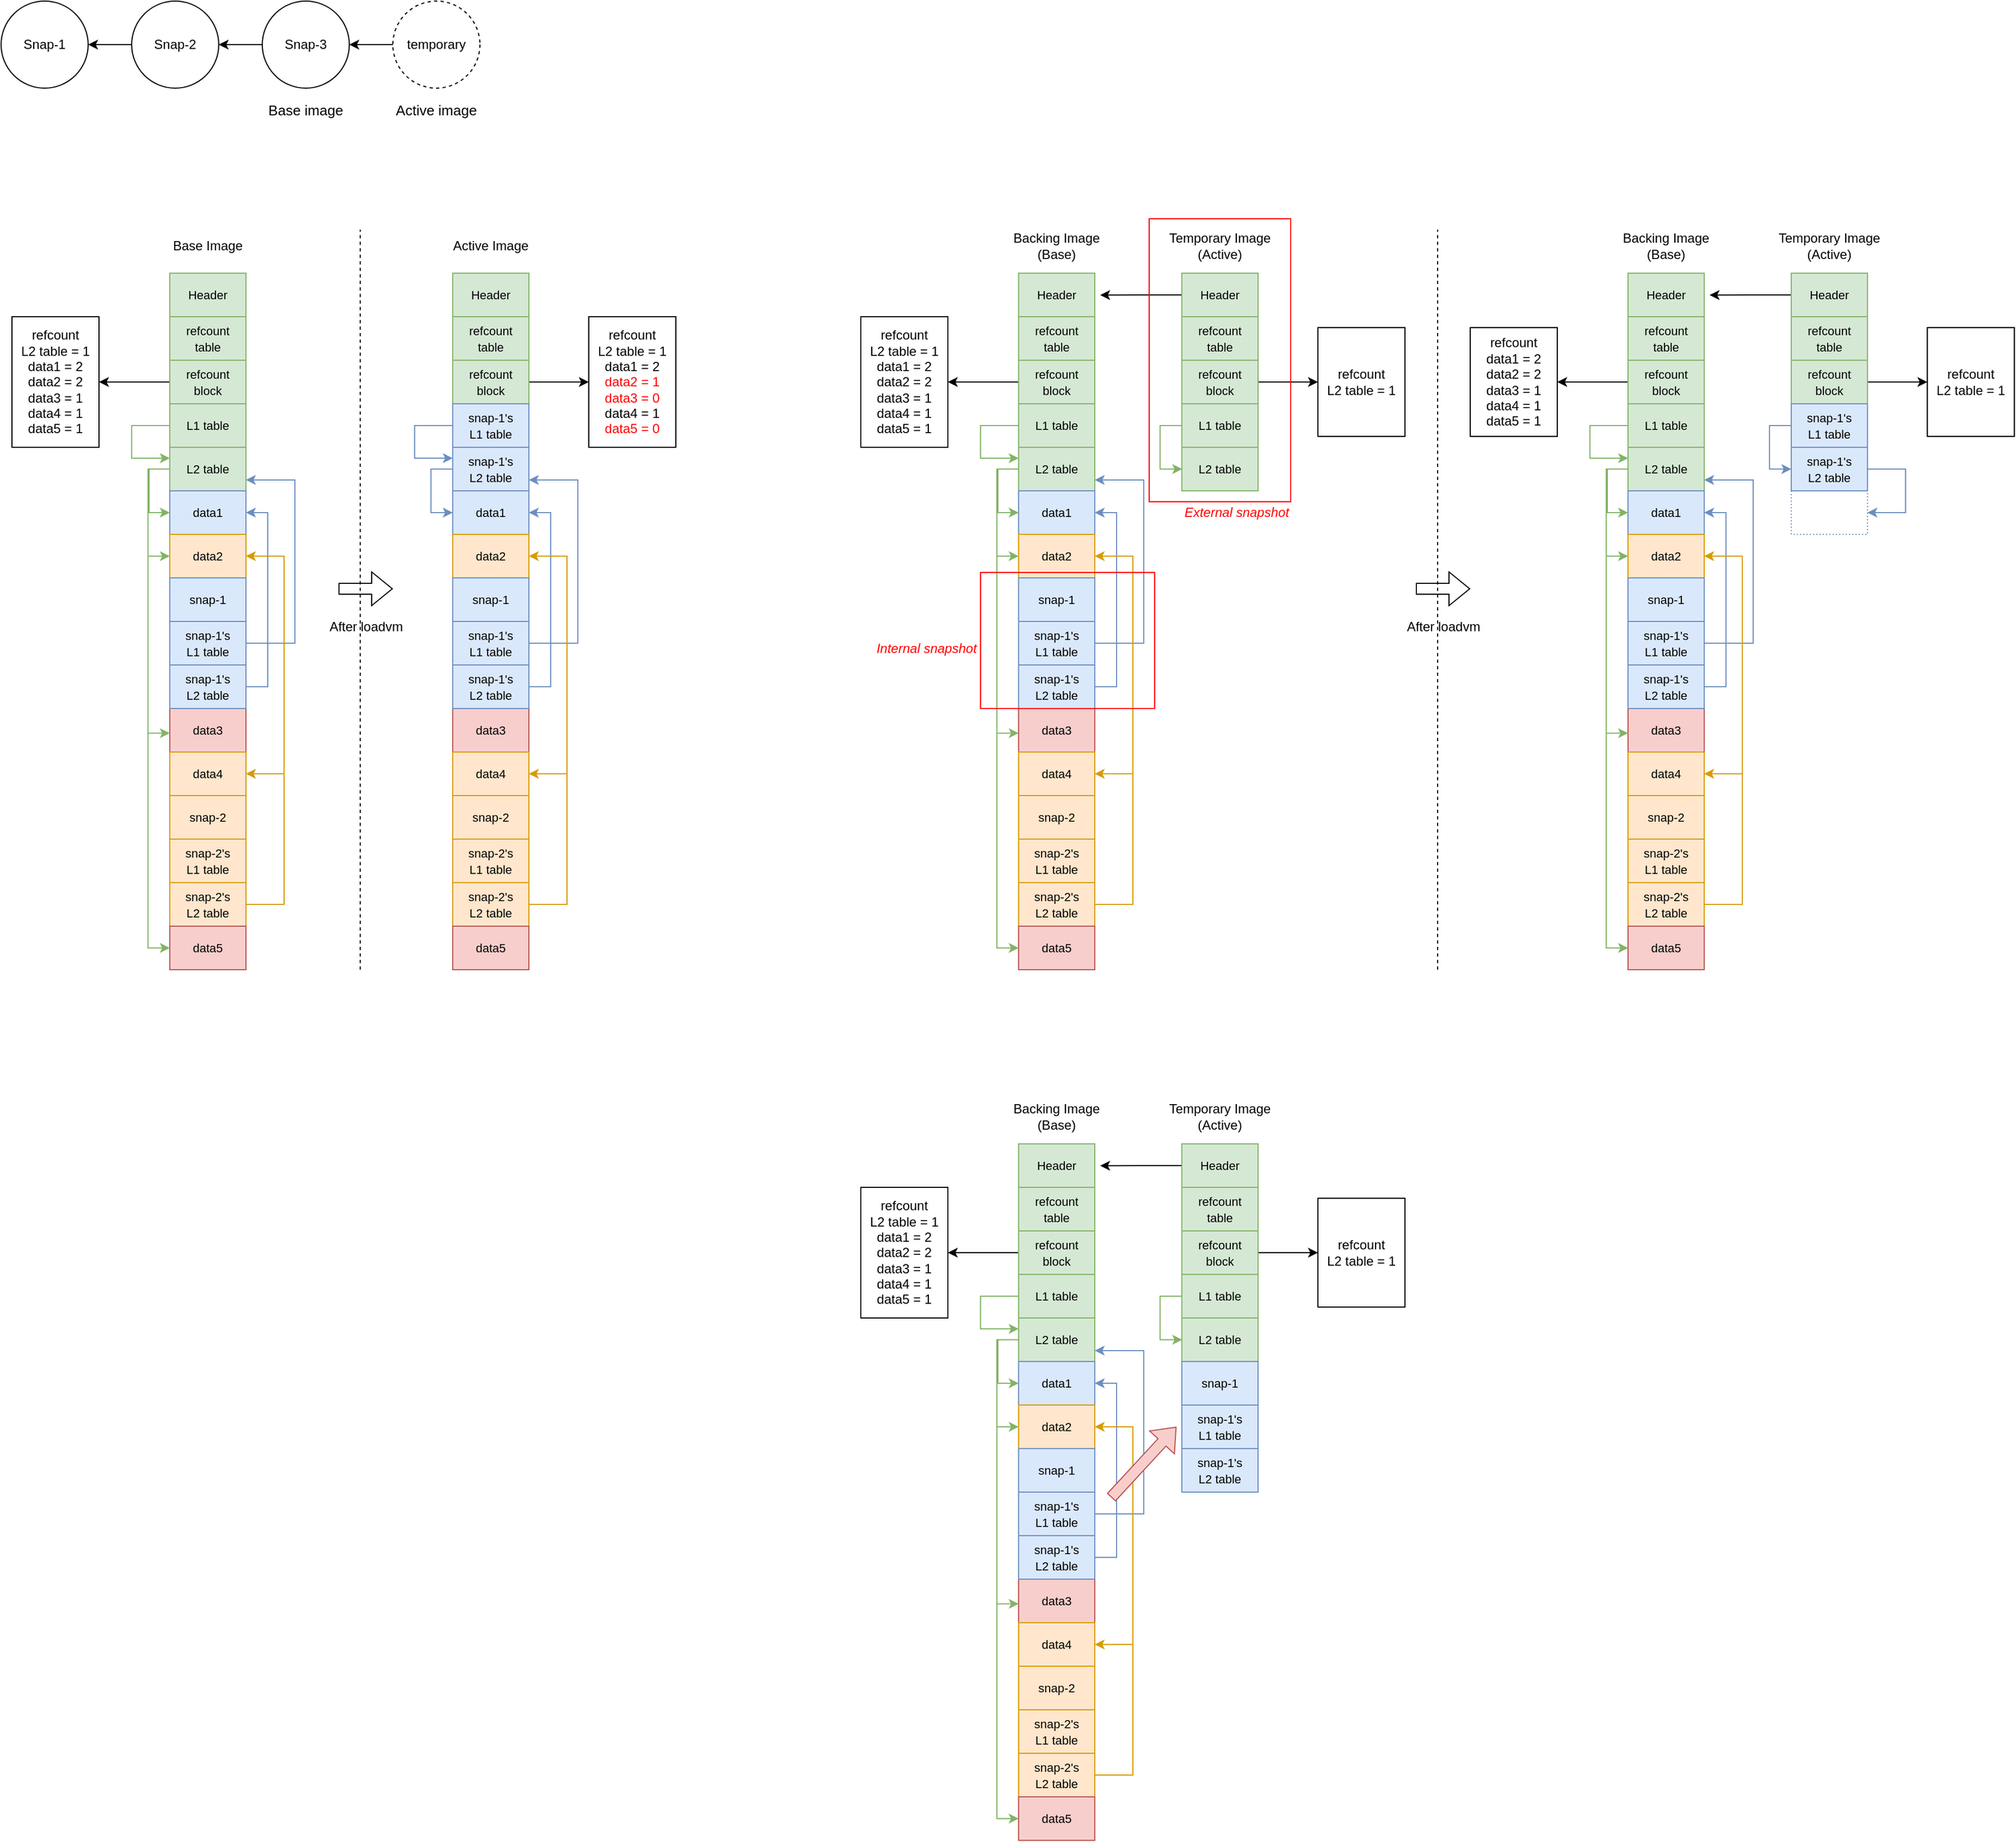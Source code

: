<mxfile version="22.1.15" type="github">
  <diagram name="Page-1" id="ip2V91-t0S0FPxhZ_m5-">
    <mxGraphModel dx="677" dy="891" grid="1" gridSize="10" guides="1" tooltips="1" connect="1" arrows="1" fold="1" page="1" pageScale="1" pageWidth="850" pageHeight="1100" math="0" shadow="0">
      <root>
        <mxCell id="0" />
        <mxCell id="1" parent="0" />
        <mxCell id="wI0rlVzmMDE5mdzokUml-1" value="Snap-1" style="ellipse;whiteSpace=wrap;html=1;aspect=fixed;" parent="1" vertex="1">
          <mxGeometry x="80" y="80" width="80" height="80" as="geometry" />
        </mxCell>
        <mxCell id="wI0rlVzmMDE5mdzokUml-5" value="" style="edgeStyle=orthogonalEdgeStyle;rounded=0;orthogonalLoop=1;jettySize=auto;html=1;" parent="1" source="wI0rlVzmMDE5mdzokUml-2" target="wI0rlVzmMDE5mdzokUml-1" edge="1">
          <mxGeometry relative="1" as="geometry" />
        </mxCell>
        <mxCell id="wI0rlVzmMDE5mdzokUml-2" value="Snap-2" style="ellipse;whiteSpace=wrap;html=1;aspect=fixed;" parent="1" vertex="1">
          <mxGeometry x="200" y="80" width="80" height="80" as="geometry" />
        </mxCell>
        <mxCell id="wI0rlVzmMDE5mdzokUml-4" value="" style="edgeStyle=orthogonalEdgeStyle;rounded=0;orthogonalLoop=1;jettySize=auto;html=1;" parent="1" source="wI0rlVzmMDE5mdzokUml-3" target="wI0rlVzmMDE5mdzokUml-2" edge="1">
          <mxGeometry relative="1" as="geometry" />
        </mxCell>
        <mxCell id="wI0rlVzmMDE5mdzokUml-3" value="Snap-3" style="ellipse;whiteSpace=wrap;html=1;aspect=fixed;" parent="1" vertex="1">
          <mxGeometry x="320" y="80" width="80" height="80" as="geometry" />
        </mxCell>
        <mxCell id="wI0rlVzmMDE5mdzokUml-9" value="&lt;font style=&quot;font-size: 13px;&quot;&gt;Base image&lt;/font&gt;" style="text;html=1;strokeColor=none;fillColor=none;align=center;verticalAlign=middle;whiteSpace=wrap;rounded=0;" parent="1" vertex="1">
          <mxGeometry x="320" y="160" width="80" height="40" as="geometry" />
        </mxCell>
        <mxCell id="wI0rlVzmMDE5mdzokUml-11" value="" style="edgeStyle=orthogonalEdgeStyle;rounded=0;orthogonalLoop=1;jettySize=auto;html=1;" parent="1" source="wI0rlVzmMDE5mdzokUml-10" target="wI0rlVzmMDE5mdzokUml-3" edge="1">
          <mxGeometry relative="1" as="geometry" />
        </mxCell>
        <mxCell id="wI0rlVzmMDE5mdzokUml-10" value="temporary" style="ellipse;whiteSpace=wrap;html=1;aspect=fixed;dashed=1;" parent="1" vertex="1">
          <mxGeometry x="440" y="80" width="80" height="80" as="geometry" />
        </mxCell>
        <mxCell id="wI0rlVzmMDE5mdzokUml-12" value="&lt;font style=&quot;font-size: 13px;&quot;&gt;Active image&lt;/font&gt;" style="text;html=1;strokeColor=none;fillColor=none;align=center;verticalAlign=middle;whiteSpace=wrap;rounded=0;" parent="1" vertex="1">
          <mxGeometry x="440" y="160" width="80" height="40" as="geometry" />
        </mxCell>
        <mxCell id="wI0rlVzmMDE5mdzokUml-28" value="&lt;font style=&quot;font-size: 11px;&quot;&gt;Header&lt;/font&gt;" style="rounded=0;whiteSpace=wrap;html=1;fillColor=#d5e8d4;strokeColor=#82b366;" parent="1" vertex="1">
          <mxGeometry x="235" y="330" width="70" height="40" as="geometry" />
        </mxCell>
        <mxCell id="wI0rlVzmMDE5mdzokUml-53" value="Base Image" style="text;html=1;strokeColor=none;fillColor=none;align=center;verticalAlign=middle;whiteSpace=wrap;rounded=0;" parent="1" vertex="1">
          <mxGeometry x="220" y="290" width="100" height="30" as="geometry" />
        </mxCell>
        <mxCell id="AbsNggpFnghS9GSkckr7-1" value="&lt;font style=&quot;font-size: 11px;&quot;&gt;refcount&lt;br&gt;table&lt;br&gt;&lt;/font&gt;" style="rounded=0;whiteSpace=wrap;html=1;fillColor=#d5e8d4;strokeColor=#82b366;" vertex="1" parent="1">
          <mxGeometry x="235" y="370" width="70" height="40" as="geometry" />
        </mxCell>
        <mxCell id="AbsNggpFnghS9GSkckr7-61" value="" style="edgeStyle=orthogonalEdgeStyle;rounded=0;orthogonalLoop=1;jettySize=auto;html=1;" edge="1" parent="1" source="AbsNggpFnghS9GSkckr7-2" target="AbsNggpFnghS9GSkckr7-60">
          <mxGeometry relative="1" as="geometry" />
        </mxCell>
        <mxCell id="AbsNggpFnghS9GSkckr7-2" value="&lt;font style=&quot;font-size: 11px;&quot;&gt;refcount&lt;br&gt;block&lt;br&gt;&lt;/font&gt;" style="rounded=0;whiteSpace=wrap;html=1;fillColor=#d5e8d4;strokeColor=#82b366;" vertex="1" parent="1">
          <mxGeometry x="235" y="410" width="70" height="40" as="geometry" />
        </mxCell>
        <mxCell id="AbsNggpFnghS9GSkckr7-30" style="edgeStyle=orthogonalEdgeStyle;rounded=0;orthogonalLoop=1;jettySize=auto;html=1;exitX=0;exitY=0.5;exitDx=0;exitDy=0;entryX=0;entryY=0.25;entryDx=0;entryDy=0;fillColor=#d5e8d4;strokeColor=#82b366;" edge="1" parent="1" source="AbsNggpFnghS9GSkckr7-3" target="AbsNggpFnghS9GSkckr7-4">
          <mxGeometry relative="1" as="geometry">
            <mxPoint x="235.333" y="510" as="targetPoint" />
            <Array as="points">
              <mxPoint x="200" y="470" />
              <mxPoint x="200" y="500" />
            </Array>
          </mxGeometry>
        </mxCell>
        <mxCell id="AbsNggpFnghS9GSkckr7-3" value="&lt;font style=&quot;font-size: 11px;&quot;&gt;L1 table&lt;/font&gt;" style="rounded=0;whiteSpace=wrap;html=1;fillColor=#d5e8d4;strokeColor=#82b366;" vertex="1" parent="1">
          <mxGeometry x="235" y="450" width="70" height="40" as="geometry" />
        </mxCell>
        <mxCell id="AbsNggpFnghS9GSkckr7-28" style="edgeStyle=orthogonalEdgeStyle;rounded=0;orthogonalLoop=1;jettySize=auto;html=1;entryX=0;entryY=0.5;entryDx=0;entryDy=0;exitX=0;exitY=0.25;exitDx=0;exitDy=0;fillColor=#d5e8d4;strokeColor=#82b366;" edge="1" parent="1" source="AbsNggpFnghS9GSkckr7-4" target="AbsNggpFnghS9GSkckr7-6">
          <mxGeometry relative="1" as="geometry">
            <Array as="points">
              <mxPoint x="235" y="510" />
              <mxPoint x="215" y="510" />
              <mxPoint x="215" y="590" />
            </Array>
          </mxGeometry>
        </mxCell>
        <mxCell id="AbsNggpFnghS9GSkckr7-54" style="edgeStyle=orthogonalEdgeStyle;rounded=0;orthogonalLoop=1;jettySize=auto;html=1;entryX=0;entryY=0.5;entryDx=0;entryDy=0;fillColor=#d5e8d4;strokeColor=#82b366;" edge="1" parent="1" source="AbsNggpFnghS9GSkckr7-4" target="AbsNggpFnghS9GSkckr7-5">
          <mxGeometry relative="1" as="geometry">
            <Array as="points">
              <mxPoint x="216" y="510" />
              <mxPoint x="216" y="550" />
            </Array>
          </mxGeometry>
        </mxCell>
        <mxCell id="AbsNggpFnghS9GSkckr7-56" style="edgeStyle=orthogonalEdgeStyle;rounded=0;orthogonalLoop=1;jettySize=auto;html=1;exitX=0;exitY=0.5;exitDx=0;exitDy=0;entryX=0;entryY=0.5;entryDx=0;entryDy=0;fillColor=#d5e8d4;strokeColor=#82b366;" edge="1" parent="1" source="AbsNggpFnghS9GSkckr7-4" target="AbsNggpFnghS9GSkckr7-15">
          <mxGeometry relative="1" as="geometry" />
        </mxCell>
        <mxCell id="AbsNggpFnghS9GSkckr7-4" value="&lt;font style=&quot;font-size: 11px;&quot;&gt;L2 table&lt;/font&gt;" style="rounded=0;whiteSpace=wrap;html=1;fillColor=#d5e8d4;strokeColor=#82b366;" vertex="1" parent="1">
          <mxGeometry x="235" y="490" width="70" height="40" as="geometry" />
        </mxCell>
        <mxCell id="AbsNggpFnghS9GSkckr7-5" value="&lt;font style=&quot;font-size: 11px;&quot;&gt;data1&lt;/font&gt;" style="rounded=0;whiteSpace=wrap;html=1;fillColor=#dae8fc;strokeColor=#6c8ebf;" vertex="1" parent="1">
          <mxGeometry x="235" y="530" width="70" height="40" as="geometry" />
        </mxCell>
        <mxCell id="AbsNggpFnghS9GSkckr7-6" value="&lt;font style=&quot;font-size: 11px;&quot;&gt;data2&lt;/font&gt;" style="rounded=0;whiteSpace=wrap;html=1;fillColor=#ffe6cc;strokeColor=#d79b00;" vertex="1" parent="1">
          <mxGeometry x="235" y="570" width="70" height="40" as="geometry" />
        </mxCell>
        <mxCell id="AbsNggpFnghS9GSkckr7-7" value="&lt;font style=&quot;font-size: 11px;&quot;&gt;data3&lt;/font&gt;" style="rounded=0;whiteSpace=wrap;html=1;fillColor=#f8cecc;strokeColor=#b85450;" vertex="1" parent="1">
          <mxGeometry x="235" y="730" width="70" height="40" as="geometry" />
        </mxCell>
        <mxCell id="AbsNggpFnghS9GSkckr7-8" value="&lt;font style=&quot;font-size: 11px;&quot;&gt;snap-1&lt;/font&gt;" style="rounded=0;whiteSpace=wrap;html=1;fillColor=#dae8fc;strokeColor=#6c8ebf;" vertex="1" parent="1">
          <mxGeometry x="235" y="610" width="70" height="40" as="geometry" />
        </mxCell>
        <mxCell id="AbsNggpFnghS9GSkckr7-29" style="edgeStyle=orthogonalEdgeStyle;rounded=0;orthogonalLoop=1;jettySize=auto;html=1;entryX=1;entryY=0.75;entryDx=0;entryDy=0;fillColor=#dae8fc;strokeColor=#6c8ebf;" edge="1" parent="1" source="AbsNggpFnghS9GSkckr7-9" target="AbsNggpFnghS9GSkckr7-4">
          <mxGeometry relative="1" as="geometry">
            <Array as="points">
              <mxPoint x="350" y="670" />
              <mxPoint x="350" y="520" />
            </Array>
          </mxGeometry>
        </mxCell>
        <mxCell id="AbsNggpFnghS9GSkckr7-9" value="&lt;font style=&quot;font-size: 11px;&quot;&gt;snap-1&#39;s&lt;br&gt;L1 table&lt;br&gt;&lt;/font&gt;" style="rounded=0;whiteSpace=wrap;html=1;fillColor=#dae8fc;strokeColor=#6c8ebf;" vertex="1" parent="1">
          <mxGeometry x="235" y="650" width="70" height="40" as="geometry" />
        </mxCell>
        <mxCell id="AbsNggpFnghS9GSkckr7-24" style="edgeStyle=orthogonalEdgeStyle;rounded=0;orthogonalLoop=1;jettySize=auto;html=1;entryX=1;entryY=0.5;entryDx=0;entryDy=0;fillColor=#dae8fc;strokeColor=#6c8ebf;" edge="1" parent="1" source="AbsNggpFnghS9GSkckr7-10" target="AbsNggpFnghS9GSkckr7-5">
          <mxGeometry relative="1" as="geometry">
            <Array as="points">
              <mxPoint x="325" y="710" />
              <mxPoint x="325" y="550" />
            </Array>
          </mxGeometry>
        </mxCell>
        <mxCell id="AbsNggpFnghS9GSkckr7-10" value="&lt;font style=&quot;font-size: 11px;&quot;&gt;snap-1&#39;s&lt;br&gt;L2 table&lt;br&gt;&lt;/font&gt;" style="rounded=0;whiteSpace=wrap;html=1;fillColor=#dae8fc;strokeColor=#6c8ebf;" vertex="1" parent="1">
          <mxGeometry x="235" y="690" width="70" height="40" as="geometry" />
        </mxCell>
        <mxCell id="AbsNggpFnghS9GSkckr7-11" value="&lt;font style=&quot;font-size: 11px;&quot;&gt;data4&lt;/font&gt;" style="rounded=0;whiteSpace=wrap;html=1;fillColor=#ffe6cc;strokeColor=#d79b00;" vertex="1" parent="1">
          <mxGeometry x="235" y="770" width="70" height="40" as="geometry" />
        </mxCell>
        <mxCell id="AbsNggpFnghS9GSkckr7-12" value="&lt;font style=&quot;font-size: 11px;&quot;&gt;snap-2&lt;/font&gt;" style="rounded=0;whiteSpace=wrap;html=1;fillColor=#ffe6cc;strokeColor=#d79b00;" vertex="1" parent="1">
          <mxGeometry x="235" y="810" width="70" height="40" as="geometry" />
        </mxCell>
        <mxCell id="AbsNggpFnghS9GSkckr7-13" value="&lt;font style=&quot;font-size: 11px;&quot;&gt;snap-2&#39;s&lt;br&gt;L1 table&lt;br&gt;&lt;/font&gt;" style="rounded=0;whiteSpace=wrap;html=1;fillColor=#ffe6cc;strokeColor=#d79b00;" vertex="1" parent="1">
          <mxGeometry x="235" y="850" width="70" height="40" as="geometry" />
        </mxCell>
        <mxCell id="AbsNggpFnghS9GSkckr7-25" style="edgeStyle=orthogonalEdgeStyle;rounded=0;orthogonalLoop=1;jettySize=auto;html=1;exitX=0;exitY=0.5;exitDx=0;exitDy=0;entryX=1;entryY=0.5;entryDx=0;entryDy=0;fillColor=#ffe6cc;strokeColor=#d79b00;" edge="1" parent="1" source="AbsNggpFnghS9GSkckr7-14" target="AbsNggpFnghS9GSkckr7-6">
          <mxGeometry relative="1" as="geometry">
            <Array as="points">
              <mxPoint x="340" y="910" />
              <mxPoint x="340" y="590" />
            </Array>
          </mxGeometry>
        </mxCell>
        <mxCell id="AbsNggpFnghS9GSkckr7-26" style="edgeStyle=orthogonalEdgeStyle;rounded=0;orthogonalLoop=1;jettySize=auto;html=1;exitX=0;exitY=0.5;exitDx=0;exitDy=0;entryX=1;entryY=0.5;entryDx=0;entryDy=0;fillColor=#ffe6cc;strokeColor=#d79b00;" edge="1" parent="1" source="AbsNggpFnghS9GSkckr7-14" target="AbsNggpFnghS9GSkckr7-11">
          <mxGeometry relative="1" as="geometry">
            <Array as="points">
              <mxPoint x="340" y="910" />
              <mxPoint x="340" y="790" />
            </Array>
          </mxGeometry>
        </mxCell>
        <mxCell id="AbsNggpFnghS9GSkckr7-14" value="&lt;font style=&quot;font-size: 11px;&quot;&gt;snap-2&#39;s&lt;br&gt;L2 table&lt;br&gt;&lt;/font&gt;" style="rounded=0;whiteSpace=wrap;html=1;fillColor=#ffe6cc;strokeColor=#d79b00;" vertex="1" parent="1">
          <mxGeometry x="235" y="890" width="70" height="40" as="geometry" />
        </mxCell>
        <mxCell id="AbsNggpFnghS9GSkckr7-15" value="&lt;font style=&quot;font-size: 11px;&quot;&gt;data5&lt;/font&gt;" style="rounded=0;whiteSpace=wrap;html=1;fillColor=#f8cecc;strokeColor=#b85450;" vertex="1" parent="1">
          <mxGeometry x="235" y="930" width="70" height="40" as="geometry" />
        </mxCell>
        <mxCell id="AbsNggpFnghS9GSkckr7-31" value="&lt;font style=&quot;font-size: 11px;&quot;&gt;Header&lt;/font&gt;" style="rounded=0;whiteSpace=wrap;html=1;fillColor=#d5e8d4;strokeColor=#82b366;" vertex="1" parent="1">
          <mxGeometry x="495" y="330" width="70" height="40" as="geometry" />
        </mxCell>
        <mxCell id="AbsNggpFnghS9GSkckr7-32" value="Active Image" style="text;html=1;strokeColor=none;fillColor=none;align=center;verticalAlign=middle;whiteSpace=wrap;rounded=0;" vertex="1" parent="1">
          <mxGeometry x="480" y="290" width="100" height="30" as="geometry" />
        </mxCell>
        <mxCell id="AbsNggpFnghS9GSkckr7-33" value="&lt;font style=&quot;font-size: 11px;&quot;&gt;refcount&lt;br&gt;table&lt;br&gt;&lt;/font&gt;" style="rounded=0;whiteSpace=wrap;html=1;fillColor=#d5e8d4;strokeColor=#82b366;" vertex="1" parent="1">
          <mxGeometry x="495" y="370" width="70" height="40" as="geometry" />
        </mxCell>
        <mxCell id="AbsNggpFnghS9GSkckr7-63" value="" style="edgeStyle=orthogonalEdgeStyle;rounded=0;orthogonalLoop=1;jettySize=auto;html=1;" edge="1" parent="1" source="AbsNggpFnghS9GSkckr7-34" target="AbsNggpFnghS9GSkckr7-62">
          <mxGeometry relative="1" as="geometry" />
        </mxCell>
        <mxCell id="AbsNggpFnghS9GSkckr7-34" value="&lt;font style=&quot;font-size: 11px;&quot;&gt;refcount&lt;br&gt;block&lt;br&gt;&lt;/font&gt;" style="rounded=0;whiteSpace=wrap;html=1;fillColor=#d5e8d4;strokeColor=#82b366;" vertex="1" parent="1">
          <mxGeometry x="495" y="410" width="70" height="40" as="geometry" />
        </mxCell>
        <mxCell id="AbsNggpFnghS9GSkckr7-35" style="edgeStyle=orthogonalEdgeStyle;rounded=0;orthogonalLoop=1;jettySize=auto;html=1;exitX=0;exitY=0.5;exitDx=0;exitDy=0;entryX=0;entryY=0.25;entryDx=0;entryDy=0;fillColor=#dae8fc;strokeColor=#6c8ebf;" edge="1" source="AbsNggpFnghS9GSkckr7-36" target="AbsNggpFnghS9GSkckr7-38" parent="1">
          <mxGeometry relative="1" as="geometry">
            <mxPoint x="495.333" y="510" as="targetPoint" />
            <Array as="points">
              <mxPoint x="460" y="470" />
              <mxPoint x="460" y="500" />
            </Array>
          </mxGeometry>
        </mxCell>
        <mxCell id="AbsNggpFnghS9GSkckr7-36" value="&lt;font style=&quot;font-size: 11px;&quot;&gt;L1 table&lt;/font&gt;" style="rounded=0;whiteSpace=wrap;html=1;fillColor=#d5e8d4;strokeColor=#82b366;" vertex="1" parent="1">
          <mxGeometry x="495" y="450" width="70" height="40" as="geometry" />
        </mxCell>
        <mxCell id="AbsNggpFnghS9GSkckr7-37" style="edgeStyle=orthogonalEdgeStyle;rounded=0;orthogonalLoop=1;jettySize=auto;html=1;entryX=0;entryY=0.5;entryDx=0;entryDy=0;exitX=0;exitY=0.25;exitDx=0;exitDy=0;fillColor=#dae8fc;strokeColor=#6c8ebf;" edge="1" source="AbsNggpFnghS9GSkckr7-38" target="AbsNggpFnghS9GSkckr7-39" parent="1">
          <mxGeometry relative="1" as="geometry">
            <Array as="points">
              <mxPoint x="495" y="510" />
              <mxPoint x="475" y="510" />
              <mxPoint x="475" y="550" />
            </Array>
          </mxGeometry>
        </mxCell>
        <mxCell id="AbsNggpFnghS9GSkckr7-38" value="&lt;font style=&quot;font-size: 11px;&quot;&gt;L2 table&lt;/font&gt;" style="rounded=0;whiteSpace=wrap;html=1;fillColor=#d5e8d4;strokeColor=#82b366;" vertex="1" parent="1">
          <mxGeometry x="495" y="490" width="70" height="40" as="geometry" />
        </mxCell>
        <mxCell id="AbsNggpFnghS9GSkckr7-39" value="&lt;font style=&quot;font-size: 11px;&quot;&gt;data1&lt;/font&gt;" style="rounded=0;whiteSpace=wrap;html=1;fillColor=#dae8fc;strokeColor=#6c8ebf;" vertex="1" parent="1">
          <mxGeometry x="495" y="530" width="70" height="40" as="geometry" />
        </mxCell>
        <mxCell id="AbsNggpFnghS9GSkckr7-40" value="&lt;font style=&quot;font-size: 11px;&quot;&gt;data2&lt;/font&gt;" style="rounded=0;whiteSpace=wrap;html=1;fillColor=#ffe6cc;strokeColor=#d79b00;" vertex="1" parent="1">
          <mxGeometry x="495" y="570" width="70" height="40" as="geometry" />
        </mxCell>
        <mxCell id="AbsNggpFnghS9GSkckr7-41" value="&lt;font style=&quot;font-size: 11px;&quot;&gt;data3&lt;/font&gt;" style="rounded=0;whiteSpace=wrap;html=1;fillColor=#f8cecc;strokeColor=#b85450;" vertex="1" parent="1">
          <mxGeometry x="495" y="730" width="70" height="40" as="geometry" />
        </mxCell>
        <mxCell id="AbsNggpFnghS9GSkckr7-42" value="&lt;font style=&quot;font-size: 11px;&quot;&gt;snap-1&lt;/font&gt;" style="rounded=0;whiteSpace=wrap;html=1;fillColor=#dae8fc;strokeColor=#6c8ebf;" vertex="1" parent="1">
          <mxGeometry x="495" y="610" width="70" height="40" as="geometry" />
        </mxCell>
        <mxCell id="AbsNggpFnghS9GSkckr7-43" style="edgeStyle=orthogonalEdgeStyle;rounded=0;orthogonalLoop=1;jettySize=auto;html=1;entryX=1;entryY=0.75;entryDx=0;entryDy=0;fillColor=#dae8fc;strokeColor=#6c8ebf;" edge="1" source="AbsNggpFnghS9GSkckr7-44" target="AbsNggpFnghS9GSkckr7-38" parent="1">
          <mxGeometry relative="1" as="geometry">
            <Array as="points">
              <mxPoint x="610" y="670" />
              <mxPoint x="610" y="520" />
            </Array>
          </mxGeometry>
        </mxCell>
        <mxCell id="AbsNggpFnghS9GSkckr7-44" value="&lt;font style=&quot;font-size: 11px;&quot;&gt;snap-1&#39;s&lt;br&gt;L1 table&lt;br&gt;&lt;/font&gt;" style="rounded=0;whiteSpace=wrap;html=1;fillColor=#dae8fc;strokeColor=#6c8ebf;" vertex="1" parent="1">
          <mxGeometry x="495" y="650" width="70" height="40" as="geometry" />
        </mxCell>
        <mxCell id="AbsNggpFnghS9GSkckr7-45" style="edgeStyle=orthogonalEdgeStyle;rounded=0;orthogonalLoop=1;jettySize=auto;html=1;entryX=1;entryY=0.5;entryDx=0;entryDy=0;fillColor=#dae8fc;strokeColor=#6c8ebf;" edge="1" source="AbsNggpFnghS9GSkckr7-46" target="AbsNggpFnghS9GSkckr7-39" parent="1">
          <mxGeometry relative="1" as="geometry">
            <Array as="points">
              <mxPoint x="585" y="710" />
              <mxPoint x="585" y="550" />
            </Array>
          </mxGeometry>
        </mxCell>
        <mxCell id="AbsNggpFnghS9GSkckr7-46" value="&lt;font style=&quot;font-size: 11px;&quot;&gt;snap-1&#39;s&lt;br&gt;L2 table&lt;br&gt;&lt;/font&gt;" style="rounded=0;whiteSpace=wrap;html=1;fillColor=#dae8fc;strokeColor=#6c8ebf;" vertex="1" parent="1">
          <mxGeometry x="495" y="690" width="70" height="40" as="geometry" />
        </mxCell>
        <mxCell id="AbsNggpFnghS9GSkckr7-47" value="&lt;font style=&quot;font-size: 11px;&quot;&gt;data4&lt;/font&gt;" style="rounded=0;whiteSpace=wrap;html=1;fillColor=#ffe6cc;strokeColor=#d79b00;" vertex="1" parent="1">
          <mxGeometry x="495" y="770" width="70" height="40" as="geometry" />
        </mxCell>
        <mxCell id="AbsNggpFnghS9GSkckr7-48" value="&lt;font style=&quot;font-size: 11px;&quot;&gt;snap-2&lt;/font&gt;" style="rounded=0;whiteSpace=wrap;html=1;fillColor=#ffe6cc;strokeColor=#d79b00;" vertex="1" parent="1">
          <mxGeometry x="495" y="810" width="70" height="40" as="geometry" />
        </mxCell>
        <mxCell id="AbsNggpFnghS9GSkckr7-49" value="&lt;font style=&quot;font-size: 11px;&quot;&gt;snap-2&#39;s&lt;br&gt;L1 table&lt;br&gt;&lt;/font&gt;" style="rounded=0;whiteSpace=wrap;html=1;fillColor=#ffe6cc;strokeColor=#d79b00;" vertex="1" parent="1">
          <mxGeometry x="495" y="850" width="70" height="40" as="geometry" />
        </mxCell>
        <mxCell id="AbsNggpFnghS9GSkckr7-50" style="edgeStyle=orthogonalEdgeStyle;rounded=0;orthogonalLoop=1;jettySize=auto;html=1;exitX=0;exitY=0.5;exitDx=0;exitDy=0;entryX=1;entryY=0.5;entryDx=0;entryDy=0;fillColor=#ffe6cc;strokeColor=#d79b00;" edge="1" source="AbsNggpFnghS9GSkckr7-52" target="AbsNggpFnghS9GSkckr7-40" parent="1">
          <mxGeometry relative="1" as="geometry">
            <Array as="points">
              <mxPoint x="600" y="910" />
              <mxPoint x="600" y="590" />
            </Array>
          </mxGeometry>
        </mxCell>
        <mxCell id="AbsNggpFnghS9GSkckr7-51" style="edgeStyle=orthogonalEdgeStyle;rounded=0;orthogonalLoop=1;jettySize=auto;html=1;exitX=0;exitY=0.5;exitDx=0;exitDy=0;entryX=1;entryY=0.5;entryDx=0;entryDy=0;fillColor=#ffe6cc;strokeColor=#d79b00;" edge="1" source="AbsNggpFnghS9GSkckr7-52" target="AbsNggpFnghS9GSkckr7-47" parent="1">
          <mxGeometry relative="1" as="geometry">
            <Array as="points">
              <mxPoint x="600" y="910" />
              <mxPoint x="600" y="790" />
            </Array>
          </mxGeometry>
        </mxCell>
        <mxCell id="AbsNggpFnghS9GSkckr7-52" value="&lt;font style=&quot;font-size: 11px;&quot;&gt;snap-2&#39;s&lt;br&gt;L2 table&lt;br&gt;&lt;/font&gt;" style="rounded=0;whiteSpace=wrap;html=1;fillColor=#ffe6cc;strokeColor=#d79b00;" vertex="1" parent="1">
          <mxGeometry x="495" y="890" width="70" height="40" as="geometry" />
        </mxCell>
        <mxCell id="AbsNggpFnghS9GSkckr7-53" value="&lt;font style=&quot;font-size: 11px;&quot;&gt;data5&lt;/font&gt;" style="rounded=0;whiteSpace=wrap;html=1;fillColor=#f8cecc;strokeColor=#b85450;" vertex="1" parent="1">
          <mxGeometry x="495" y="930" width="70" height="40" as="geometry" />
        </mxCell>
        <mxCell id="AbsNggpFnghS9GSkckr7-55" style="edgeStyle=orthogonalEdgeStyle;rounded=0;orthogonalLoop=1;jettySize=auto;html=1;entryX=0;entryY=0.567;entryDx=0;entryDy=0;entryPerimeter=0;fillColor=#d5e8d4;strokeColor=#82b366;" edge="1" parent="1" source="AbsNggpFnghS9GSkckr7-4" target="AbsNggpFnghS9GSkckr7-7">
          <mxGeometry relative="1" as="geometry">
            <Array as="points">
              <mxPoint x="215" y="510" />
              <mxPoint x="215" y="753" />
            </Array>
          </mxGeometry>
        </mxCell>
        <mxCell id="AbsNggpFnghS9GSkckr7-57" value="&lt;font style=&quot;font-size: 11px;&quot;&gt;snap-1&#39;s&lt;br&gt;L1 table&lt;br&gt;&lt;/font&gt;" style="rounded=0;whiteSpace=wrap;html=1;fillColor=#dae8fc;strokeColor=#6c8ebf;" vertex="1" parent="1">
          <mxGeometry x="495" y="450" width="70" height="40" as="geometry" />
        </mxCell>
        <mxCell id="AbsNggpFnghS9GSkckr7-58" value="&lt;font style=&quot;font-size: 11px;&quot;&gt;snap-1&#39;s&lt;br&gt;L2 table&lt;br&gt;&lt;/font&gt;" style="rounded=0;whiteSpace=wrap;html=1;fillColor=#dae8fc;strokeColor=#6c8ebf;" vertex="1" parent="1">
          <mxGeometry x="495" y="490" width="70" height="40" as="geometry" />
        </mxCell>
        <mxCell id="AbsNggpFnghS9GSkckr7-59" value="" style="shape=flexArrow;endArrow=classic;html=1;rounded=0;" edge="1" parent="1">
          <mxGeometry width="50" height="50" relative="1" as="geometry">
            <mxPoint x="390" y="620" as="sourcePoint" />
            <mxPoint x="440" y="620" as="targetPoint" />
          </mxGeometry>
        </mxCell>
        <mxCell id="AbsNggpFnghS9GSkckr7-60" value="refcount&lt;br&gt;L2 table = 1&lt;br&gt;data1 = 2&lt;br&gt;data2 = 2&lt;br&gt;data3 = 1&lt;br&gt;data4 = 1&lt;br&gt;data5 = 1" style="whiteSpace=wrap;html=1;rounded=0;" vertex="1" parent="1">
          <mxGeometry x="90" y="370" width="80" height="120" as="geometry" />
        </mxCell>
        <mxCell id="AbsNggpFnghS9GSkckr7-62" value="refcount&lt;br&gt;L2 table = 1&lt;br&gt;data1 = 2&lt;br&gt;&lt;font color=&quot;#ff0000&quot;&gt;data2 = 1&lt;/font&gt;&lt;br&gt;&lt;font color=&quot;#ff0000&quot;&gt;data3 = 0&lt;/font&gt;&lt;br&gt;data4 = 1&lt;br&gt;&lt;font color=&quot;#ff0000&quot;&gt;data5 = 0&lt;/font&gt;" style="whiteSpace=wrap;html=1;rounded=0;" vertex="1" parent="1">
          <mxGeometry x="620" y="370" width="80" height="120" as="geometry" />
        </mxCell>
        <mxCell id="AbsNggpFnghS9GSkckr7-64" value="After loadvm" style="text;html=1;align=center;verticalAlign=middle;resizable=0;points=[];autosize=1;strokeColor=none;fillColor=none;" vertex="1" parent="1">
          <mxGeometry x="370" y="640" width="90" height="30" as="geometry" />
        </mxCell>
        <mxCell id="AbsNggpFnghS9GSkckr7-65" value="&lt;font style=&quot;font-size: 11px;&quot;&gt;Header&lt;/font&gt;" style="rounded=0;whiteSpace=wrap;html=1;fillColor=#d5e8d4;strokeColor=#82b366;" vertex="1" parent="1">
          <mxGeometry x="1015" y="330" width="70" height="40" as="geometry" />
        </mxCell>
        <mxCell id="AbsNggpFnghS9GSkckr7-66" value="Backing Image&lt;br&gt;(Base)" style="text;html=1;strokeColor=none;fillColor=none;align=center;verticalAlign=middle;whiteSpace=wrap;rounded=0;" vertex="1" parent="1">
          <mxGeometry x="1000" y="290" width="100" height="30" as="geometry" />
        </mxCell>
        <mxCell id="AbsNggpFnghS9GSkckr7-67" value="&lt;font style=&quot;font-size: 11px;&quot;&gt;refcount&lt;br&gt;table&lt;br&gt;&lt;/font&gt;" style="rounded=0;whiteSpace=wrap;html=1;fillColor=#d5e8d4;strokeColor=#82b366;" vertex="1" parent="1">
          <mxGeometry x="1015" y="370" width="70" height="40" as="geometry" />
        </mxCell>
        <mxCell id="AbsNggpFnghS9GSkckr7-68" value="" style="edgeStyle=orthogonalEdgeStyle;rounded=0;orthogonalLoop=1;jettySize=auto;html=1;" edge="1" source="AbsNggpFnghS9GSkckr7-69" target="AbsNggpFnghS9GSkckr7-119" parent="1">
          <mxGeometry relative="1" as="geometry" />
        </mxCell>
        <mxCell id="AbsNggpFnghS9GSkckr7-69" value="&lt;font style=&quot;font-size: 11px;&quot;&gt;refcount&lt;br&gt;block&lt;br&gt;&lt;/font&gt;" style="rounded=0;whiteSpace=wrap;html=1;fillColor=#d5e8d4;strokeColor=#82b366;" vertex="1" parent="1">
          <mxGeometry x="1015" y="410" width="70" height="40" as="geometry" />
        </mxCell>
        <mxCell id="AbsNggpFnghS9GSkckr7-70" style="edgeStyle=orthogonalEdgeStyle;rounded=0;orthogonalLoop=1;jettySize=auto;html=1;exitX=0;exitY=0.5;exitDx=0;exitDy=0;entryX=0;entryY=0.25;entryDx=0;entryDy=0;fillColor=#d5e8d4;strokeColor=#82b366;" edge="1" source="AbsNggpFnghS9GSkckr7-71" target="AbsNggpFnghS9GSkckr7-75" parent="1">
          <mxGeometry relative="1" as="geometry">
            <mxPoint x="1015.333" y="510" as="targetPoint" />
            <Array as="points">
              <mxPoint x="980" y="470" />
              <mxPoint x="980" y="500" />
            </Array>
          </mxGeometry>
        </mxCell>
        <mxCell id="AbsNggpFnghS9GSkckr7-71" value="&lt;font style=&quot;font-size: 11px;&quot;&gt;L1 table&lt;/font&gt;" style="rounded=0;whiteSpace=wrap;html=1;fillColor=#d5e8d4;strokeColor=#82b366;" vertex="1" parent="1">
          <mxGeometry x="1015" y="450" width="70" height="40" as="geometry" />
        </mxCell>
        <mxCell id="AbsNggpFnghS9GSkckr7-72" style="edgeStyle=orthogonalEdgeStyle;rounded=0;orthogonalLoop=1;jettySize=auto;html=1;entryX=0;entryY=0.5;entryDx=0;entryDy=0;exitX=0;exitY=0.25;exitDx=0;exitDy=0;fillColor=#d5e8d4;strokeColor=#82b366;" edge="1" source="AbsNggpFnghS9GSkckr7-75" target="AbsNggpFnghS9GSkckr7-77" parent="1">
          <mxGeometry relative="1" as="geometry">
            <Array as="points">
              <mxPoint x="1015" y="510" />
              <mxPoint x="995" y="510" />
              <mxPoint x="995" y="590" />
            </Array>
          </mxGeometry>
        </mxCell>
        <mxCell id="AbsNggpFnghS9GSkckr7-73" style="edgeStyle=orthogonalEdgeStyle;rounded=0;orthogonalLoop=1;jettySize=auto;html=1;entryX=0;entryY=0.5;entryDx=0;entryDy=0;fillColor=#d5e8d4;strokeColor=#82b366;" edge="1" source="AbsNggpFnghS9GSkckr7-75" target="AbsNggpFnghS9GSkckr7-76" parent="1">
          <mxGeometry relative="1" as="geometry">
            <Array as="points">
              <mxPoint x="996" y="510" />
              <mxPoint x="996" y="550" />
            </Array>
          </mxGeometry>
        </mxCell>
        <mxCell id="AbsNggpFnghS9GSkckr7-74" style="edgeStyle=orthogonalEdgeStyle;rounded=0;orthogonalLoop=1;jettySize=auto;html=1;exitX=0;exitY=0.5;exitDx=0;exitDy=0;entryX=0;entryY=0.5;entryDx=0;entryDy=0;fillColor=#d5e8d4;strokeColor=#82b366;" edge="1" source="AbsNggpFnghS9GSkckr7-75" target="AbsNggpFnghS9GSkckr7-90" parent="1">
          <mxGeometry relative="1" as="geometry" />
        </mxCell>
        <mxCell id="AbsNggpFnghS9GSkckr7-75" value="&lt;font style=&quot;font-size: 11px;&quot;&gt;L2 table&lt;/font&gt;" style="rounded=0;whiteSpace=wrap;html=1;fillColor=#d5e8d4;strokeColor=#82b366;" vertex="1" parent="1">
          <mxGeometry x="1015" y="490" width="70" height="40" as="geometry" />
        </mxCell>
        <mxCell id="AbsNggpFnghS9GSkckr7-76" value="&lt;font style=&quot;font-size: 11px;&quot;&gt;data1&lt;/font&gt;" style="rounded=0;whiteSpace=wrap;html=1;fillColor=#dae8fc;strokeColor=#6c8ebf;" vertex="1" parent="1">
          <mxGeometry x="1015" y="530" width="70" height="40" as="geometry" />
        </mxCell>
        <mxCell id="AbsNggpFnghS9GSkckr7-77" value="&lt;font style=&quot;font-size: 11px;&quot;&gt;data2&lt;/font&gt;" style="rounded=0;whiteSpace=wrap;html=1;fillColor=#ffe6cc;strokeColor=#d79b00;" vertex="1" parent="1">
          <mxGeometry x="1015" y="570" width="70" height="40" as="geometry" />
        </mxCell>
        <mxCell id="AbsNggpFnghS9GSkckr7-78" value="&lt;font style=&quot;font-size: 11px;&quot;&gt;data3&lt;/font&gt;" style="rounded=0;whiteSpace=wrap;html=1;fillColor=#f8cecc;strokeColor=#b85450;" vertex="1" parent="1">
          <mxGeometry x="1015" y="730" width="70" height="40" as="geometry" />
        </mxCell>
        <mxCell id="AbsNggpFnghS9GSkckr7-79" value="&lt;font style=&quot;font-size: 11px;&quot;&gt;snap-1&lt;/font&gt;" style="rounded=0;whiteSpace=wrap;html=1;fillColor=#dae8fc;strokeColor=#6c8ebf;" vertex="1" parent="1">
          <mxGeometry x="1015" y="610" width="70" height="40" as="geometry" />
        </mxCell>
        <mxCell id="AbsNggpFnghS9GSkckr7-80" style="edgeStyle=orthogonalEdgeStyle;rounded=0;orthogonalLoop=1;jettySize=auto;html=1;entryX=1;entryY=0.75;entryDx=0;entryDy=0;fillColor=#dae8fc;strokeColor=#6c8ebf;" edge="1" source="AbsNggpFnghS9GSkckr7-81" target="AbsNggpFnghS9GSkckr7-75" parent="1">
          <mxGeometry relative="1" as="geometry">
            <Array as="points">
              <mxPoint x="1130" y="670" />
              <mxPoint x="1130" y="520" />
            </Array>
          </mxGeometry>
        </mxCell>
        <mxCell id="AbsNggpFnghS9GSkckr7-81" value="&lt;font style=&quot;font-size: 11px;&quot;&gt;snap-1&#39;s&lt;br&gt;L1 table&lt;br&gt;&lt;/font&gt;" style="rounded=0;whiteSpace=wrap;html=1;fillColor=#dae8fc;strokeColor=#6c8ebf;" vertex="1" parent="1">
          <mxGeometry x="1015" y="650" width="70" height="40" as="geometry" />
        </mxCell>
        <mxCell id="AbsNggpFnghS9GSkckr7-82" style="edgeStyle=orthogonalEdgeStyle;rounded=0;orthogonalLoop=1;jettySize=auto;html=1;entryX=1;entryY=0.5;entryDx=0;entryDy=0;fillColor=#dae8fc;strokeColor=#6c8ebf;" edge="1" source="AbsNggpFnghS9GSkckr7-83" target="AbsNggpFnghS9GSkckr7-76" parent="1">
          <mxGeometry relative="1" as="geometry">
            <Array as="points">
              <mxPoint x="1105" y="710" />
              <mxPoint x="1105" y="550" />
            </Array>
          </mxGeometry>
        </mxCell>
        <mxCell id="AbsNggpFnghS9GSkckr7-83" value="&lt;font style=&quot;font-size: 11px;&quot;&gt;snap-1&#39;s&lt;br&gt;L2 table&lt;br&gt;&lt;/font&gt;" style="rounded=0;whiteSpace=wrap;html=1;fillColor=#dae8fc;strokeColor=#6c8ebf;" vertex="1" parent="1">
          <mxGeometry x="1015" y="690" width="70" height="40" as="geometry" />
        </mxCell>
        <mxCell id="AbsNggpFnghS9GSkckr7-84" value="&lt;font style=&quot;font-size: 11px;&quot;&gt;data4&lt;/font&gt;" style="rounded=0;whiteSpace=wrap;html=1;fillColor=#ffe6cc;strokeColor=#d79b00;" vertex="1" parent="1">
          <mxGeometry x="1015" y="770" width="70" height="40" as="geometry" />
        </mxCell>
        <mxCell id="AbsNggpFnghS9GSkckr7-85" value="&lt;font style=&quot;font-size: 11px;&quot;&gt;snap-2&lt;/font&gt;" style="rounded=0;whiteSpace=wrap;html=1;fillColor=#ffe6cc;strokeColor=#d79b00;" vertex="1" parent="1">
          <mxGeometry x="1015" y="810" width="70" height="40" as="geometry" />
        </mxCell>
        <mxCell id="AbsNggpFnghS9GSkckr7-86" value="&lt;font style=&quot;font-size: 11px;&quot;&gt;snap-2&#39;s&lt;br&gt;L1 table&lt;br&gt;&lt;/font&gt;" style="rounded=0;whiteSpace=wrap;html=1;fillColor=#ffe6cc;strokeColor=#d79b00;" vertex="1" parent="1">
          <mxGeometry x="1015" y="850" width="70" height="40" as="geometry" />
        </mxCell>
        <mxCell id="AbsNggpFnghS9GSkckr7-87" style="edgeStyle=orthogonalEdgeStyle;rounded=0;orthogonalLoop=1;jettySize=auto;html=1;exitX=0;exitY=0.5;exitDx=0;exitDy=0;entryX=1;entryY=0.5;entryDx=0;entryDy=0;fillColor=#ffe6cc;strokeColor=#d79b00;" edge="1" source="AbsNggpFnghS9GSkckr7-89" target="AbsNggpFnghS9GSkckr7-77" parent="1">
          <mxGeometry relative="1" as="geometry">
            <Array as="points">
              <mxPoint x="1120" y="910" />
              <mxPoint x="1120" y="590" />
            </Array>
          </mxGeometry>
        </mxCell>
        <mxCell id="AbsNggpFnghS9GSkckr7-88" style="edgeStyle=orthogonalEdgeStyle;rounded=0;orthogonalLoop=1;jettySize=auto;html=1;exitX=0;exitY=0.5;exitDx=0;exitDy=0;entryX=1;entryY=0.5;entryDx=0;entryDy=0;fillColor=#ffe6cc;strokeColor=#d79b00;" edge="1" source="AbsNggpFnghS9GSkckr7-89" target="AbsNggpFnghS9GSkckr7-84" parent="1">
          <mxGeometry relative="1" as="geometry">
            <Array as="points">
              <mxPoint x="1120" y="910" />
              <mxPoint x="1120" y="790" />
            </Array>
          </mxGeometry>
        </mxCell>
        <mxCell id="AbsNggpFnghS9GSkckr7-89" value="&lt;font style=&quot;font-size: 11px;&quot;&gt;snap-2&#39;s&lt;br&gt;L2 table&lt;br&gt;&lt;/font&gt;" style="rounded=0;whiteSpace=wrap;html=1;fillColor=#ffe6cc;strokeColor=#d79b00;" vertex="1" parent="1">
          <mxGeometry x="1015" y="890" width="70" height="40" as="geometry" />
        </mxCell>
        <mxCell id="AbsNggpFnghS9GSkckr7-90" value="&lt;font style=&quot;font-size: 11px;&quot;&gt;data5&lt;/font&gt;" style="rounded=0;whiteSpace=wrap;html=1;fillColor=#f8cecc;strokeColor=#b85450;" vertex="1" parent="1">
          <mxGeometry x="1015" y="930" width="70" height="40" as="geometry" />
        </mxCell>
        <mxCell id="AbsNggpFnghS9GSkckr7-122" style="edgeStyle=orthogonalEdgeStyle;rounded=0;orthogonalLoop=1;jettySize=auto;html=1;exitX=0;exitY=0.5;exitDx=0;exitDy=0;" edge="1" parent="1" source="AbsNggpFnghS9GSkckr7-91">
          <mxGeometry relative="1" as="geometry">
            <mxPoint x="1090" y="350.103" as="targetPoint" />
          </mxGeometry>
        </mxCell>
        <mxCell id="AbsNggpFnghS9GSkckr7-91" value="&lt;font style=&quot;font-size: 11px;&quot;&gt;Header&lt;/font&gt;" style="rounded=0;whiteSpace=wrap;html=1;fillColor=#d5e8d4;strokeColor=#82b366;" vertex="1" parent="1">
          <mxGeometry x="1165" y="330" width="70" height="40" as="geometry" />
        </mxCell>
        <mxCell id="AbsNggpFnghS9GSkckr7-92" value="Temporary Image&lt;br&gt;(Active)" style="text;html=1;strokeColor=none;fillColor=none;align=center;verticalAlign=middle;whiteSpace=wrap;rounded=0;" vertex="1" parent="1">
          <mxGeometry x="1150" y="290" width="100" height="30" as="geometry" />
        </mxCell>
        <mxCell id="AbsNggpFnghS9GSkckr7-93" value="&lt;font style=&quot;font-size: 11px;&quot;&gt;refcount&lt;br&gt;table&lt;br&gt;&lt;/font&gt;" style="rounded=0;whiteSpace=wrap;html=1;fillColor=#d5e8d4;strokeColor=#82b366;" vertex="1" parent="1">
          <mxGeometry x="1165" y="370" width="70" height="40" as="geometry" />
        </mxCell>
        <mxCell id="AbsNggpFnghS9GSkckr7-94" value="" style="edgeStyle=orthogonalEdgeStyle;rounded=0;orthogonalLoop=1;jettySize=auto;html=1;" edge="1" source="AbsNggpFnghS9GSkckr7-95" target="AbsNggpFnghS9GSkckr7-120" parent="1">
          <mxGeometry relative="1" as="geometry" />
        </mxCell>
        <mxCell id="AbsNggpFnghS9GSkckr7-95" value="&lt;font style=&quot;font-size: 11px;&quot;&gt;refcount&lt;br&gt;block&lt;br&gt;&lt;/font&gt;" style="rounded=0;whiteSpace=wrap;html=1;fillColor=#d5e8d4;strokeColor=#82b366;" vertex="1" parent="1">
          <mxGeometry x="1165" y="410" width="70" height="40" as="geometry" />
        </mxCell>
        <mxCell id="AbsNggpFnghS9GSkckr7-202" style="edgeStyle=orthogonalEdgeStyle;rounded=0;orthogonalLoop=1;jettySize=auto;html=1;exitX=0;exitY=0.5;exitDx=0;exitDy=0;fillColor=#d5e8d4;strokeColor=#82b366;" edge="1" parent="1" source="AbsNggpFnghS9GSkckr7-97">
          <mxGeometry relative="1" as="geometry">
            <mxPoint x="1164.8" y="510" as="targetPoint" />
          </mxGeometry>
        </mxCell>
        <mxCell id="AbsNggpFnghS9GSkckr7-97" value="&lt;font style=&quot;font-size: 11px;&quot;&gt;L1 table&lt;/font&gt;" style="rounded=0;whiteSpace=wrap;html=1;fillColor=#d5e8d4;strokeColor=#82b366;" vertex="1" parent="1">
          <mxGeometry x="1165" y="450" width="70" height="40" as="geometry" />
        </mxCell>
        <mxCell id="AbsNggpFnghS9GSkckr7-115" style="edgeStyle=orthogonalEdgeStyle;rounded=0;orthogonalLoop=1;jettySize=auto;html=1;entryX=0;entryY=0.567;entryDx=0;entryDy=0;entryPerimeter=0;fillColor=#d5e8d4;strokeColor=#82b366;" edge="1" source="AbsNggpFnghS9GSkckr7-75" target="AbsNggpFnghS9GSkckr7-78" parent="1">
          <mxGeometry relative="1" as="geometry">
            <Array as="points">
              <mxPoint x="995" y="510" />
              <mxPoint x="995" y="753" />
            </Array>
          </mxGeometry>
        </mxCell>
        <mxCell id="AbsNggpFnghS9GSkckr7-119" value="refcount&lt;br&gt;L2 table = 1&lt;br&gt;data1 = 2&lt;br&gt;data2 = 2&lt;br&gt;data3 = 1&lt;br&gt;data4 = 1&lt;br&gt;data5 = 1" style="whiteSpace=wrap;html=1;rounded=0;" vertex="1" parent="1">
          <mxGeometry x="870" y="370" width="80" height="120" as="geometry" />
        </mxCell>
        <mxCell id="AbsNggpFnghS9GSkckr7-120" value="refcount&lt;br&gt;L2 table = 1" style="whiteSpace=wrap;html=1;rounded=0;" vertex="1" parent="1">
          <mxGeometry x="1290" y="380" width="80" height="100" as="geometry" />
        </mxCell>
        <mxCell id="AbsNggpFnghS9GSkckr7-123" value="&lt;font style=&quot;font-size: 11px;&quot;&gt;L2 table&lt;/font&gt;" style="rounded=0;whiteSpace=wrap;html=1;fillColor=#d5e8d4;strokeColor=#82b366;" vertex="1" parent="1">
          <mxGeometry x="1165" y="490" width="70" height="40" as="geometry" />
        </mxCell>
        <mxCell id="AbsNggpFnghS9GSkckr7-161" value="&lt;font style=&quot;font-size: 11px;&quot;&gt;Header&lt;/font&gt;" style="rounded=0;whiteSpace=wrap;html=1;fillColor=#d5e8d4;strokeColor=#82b366;" vertex="1" parent="1">
          <mxGeometry x="1575" y="330" width="70" height="40" as="geometry" />
        </mxCell>
        <mxCell id="AbsNggpFnghS9GSkckr7-162" value="Backing Image&lt;br&gt;(Base)" style="text;html=1;strokeColor=none;fillColor=none;align=center;verticalAlign=middle;whiteSpace=wrap;rounded=0;" vertex="1" parent="1">
          <mxGeometry x="1560" y="290" width="100" height="30" as="geometry" />
        </mxCell>
        <mxCell id="AbsNggpFnghS9GSkckr7-163" value="&lt;font style=&quot;font-size: 11px;&quot;&gt;refcount&lt;br&gt;table&lt;br&gt;&lt;/font&gt;" style="rounded=0;whiteSpace=wrap;html=1;fillColor=#d5e8d4;strokeColor=#82b366;" vertex="1" parent="1">
          <mxGeometry x="1575" y="370" width="70" height="40" as="geometry" />
        </mxCell>
        <mxCell id="AbsNggpFnghS9GSkckr7-164" value="" style="edgeStyle=orthogonalEdgeStyle;rounded=0;orthogonalLoop=1;jettySize=auto;html=1;" edge="1" source="AbsNggpFnghS9GSkckr7-165" target="AbsNggpFnghS9GSkckr7-195" parent="1">
          <mxGeometry relative="1" as="geometry" />
        </mxCell>
        <mxCell id="AbsNggpFnghS9GSkckr7-165" value="&lt;font style=&quot;font-size: 11px;&quot;&gt;refcount&lt;br&gt;block&lt;br&gt;&lt;/font&gt;" style="rounded=0;whiteSpace=wrap;html=1;fillColor=#d5e8d4;strokeColor=#82b366;" vertex="1" parent="1">
          <mxGeometry x="1575" y="410" width="70" height="40" as="geometry" />
        </mxCell>
        <mxCell id="AbsNggpFnghS9GSkckr7-166" style="edgeStyle=orthogonalEdgeStyle;rounded=0;orthogonalLoop=1;jettySize=auto;html=1;exitX=0;exitY=0.5;exitDx=0;exitDy=0;entryX=0;entryY=0.25;entryDx=0;entryDy=0;fillColor=#d5e8d4;strokeColor=#82b366;" edge="1" source="AbsNggpFnghS9GSkckr7-167" target="AbsNggpFnghS9GSkckr7-171" parent="1">
          <mxGeometry relative="1" as="geometry">
            <mxPoint x="1575.333" y="510" as="targetPoint" />
            <Array as="points">
              <mxPoint x="1540" y="470" />
              <mxPoint x="1540" y="500" />
            </Array>
          </mxGeometry>
        </mxCell>
        <mxCell id="AbsNggpFnghS9GSkckr7-167" value="&lt;font style=&quot;font-size: 11px;&quot;&gt;L1 table&lt;/font&gt;" style="rounded=0;whiteSpace=wrap;html=1;fillColor=#d5e8d4;strokeColor=#82b366;" vertex="1" parent="1">
          <mxGeometry x="1575" y="450" width="70" height="40" as="geometry" />
        </mxCell>
        <mxCell id="AbsNggpFnghS9GSkckr7-168" style="edgeStyle=orthogonalEdgeStyle;rounded=0;orthogonalLoop=1;jettySize=auto;html=1;entryX=0;entryY=0.5;entryDx=0;entryDy=0;exitX=0;exitY=0.25;exitDx=0;exitDy=0;fillColor=#d5e8d4;strokeColor=#82b366;" edge="1" source="AbsNggpFnghS9GSkckr7-171" target="AbsNggpFnghS9GSkckr7-173" parent="1">
          <mxGeometry relative="1" as="geometry">
            <Array as="points">
              <mxPoint x="1575" y="510" />
              <mxPoint x="1555" y="510" />
              <mxPoint x="1555" y="590" />
            </Array>
          </mxGeometry>
        </mxCell>
        <mxCell id="AbsNggpFnghS9GSkckr7-169" style="edgeStyle=orthogonalEdgeStyle;rounded=0;orthogonalLoop=1;jettySize=auto;html=1;entryX=0;entryY=0.5;entryDx=0;entryDy=0;fillColor=#d5e8d4;strokeColor=#82b366;" edge="1" source="AbsNggpFnghS9GSkckr7-171" target="AbsNggpFnghS9GSkckr7-172" parent="1">
          <mxGeometry relative="1" as="geometry">
            <Array as="points">
              <mxPoint x="1556" y="510" />
              <mxPoint x="1556" y="550" />
            </Array>
          </mxGeometry>
        </mxCell>
        <mxCell id="AbsNggpFnghS9GSkckr7-170" style="edgeStyle=orthogonalEdgeStyle;rounded=0;orthogonalLoop=1;jettySize=auto;html=1;exitX=0;exitY=0.5;exitDx=0;exitDy=0;entryX=0;entryY=0.5;entryDx=0;entryDy=0;fillColor=#d5e8d4;strokeColor=#82b366;" edge="1" source="AbsNggpFnghS9GSkckr7-171" target="AbsNggpFnghS9GSkckr7-186" parent="1">
          <mxGeometry relative="1" as="geometry" />
        </mxCell>
        <mxCell id="AbsNggpFnghS9GSkckr7-171" value="&lt;font style=&quot;font-size: 11px;&quot;&gt;L2 table&lt;/font&gt;" style="rounded=0;whiteSpace=wrap;html=1;fillColor=#d5e8d4;strokeColor=#82b366;" vertex="1" parent="1">
          <mxGeometry x="1575" y="490" width="70" height="40" as="geometry" />
        </mxCell>
        <mxCell id="AbsNggpFnghS9GSkckr7-172" value="&lt;font style=&quot;font-size: 11px;&quot;&gt;data1&lt;/font&gt;" style="rounded=0;whiteSpace=wrap;html=1;fillColor=#dae8fc;strokeColor=#6c8ebf;" vertex="1" parent="1">
          <mxGeometry x="1575" y="530" width="70" height="40" as="geometry" />
        </mxCell>
        <mxCell id="AbsNggpFnghS9GSkckr7-173" value="&lt;font style=&quot;font-size: 11px;&quot;&gt;data2&lt;/font&gt;" style="rounded=0;whiteSpace=wrap;html=1;fillColor=#ffe6cc;strokeColor=#d79b00;" vertex="1" parent="1">
          <mxGeometry x="1575" y="570" width="70" height="40" as="geometry" />
        </mxCell>
        <mxCell id="AbsNggpFnghS9GSkckr7-174" value="&lt;font style=&quot;font-size: 11px;&quot;&gt;data3&lt;/font&gt;" style="rounded=0;whiteSpace=wrap;html=1;fillColor=#f8cecc;strokeColor=#b85450;" vertex="1" parent="1">
          <mxGeometry x="1575" y="730" width="70" height="40" as="geometry" />
        </mxCell>
        <mxCell id="AbsNggpFnghS9GSkckr7-175" value="&lt;font style=&quot;font-size: 11px;&quot;&gt;snap-1&lt;/font&gt;" style="rounded=0;whiteSpace=wrap;html=1;fillColor=#dae8fc;strokeColor=#6c8ebf;" vertex="1" parent="1">
          <mxGeometry x="1575" y="610" width="70" height="40" as="geometry" />
        </mxCell>
        <mxCell id="AbsNggpFnghS9GSkckr7-176" style="edgeStyle=orthogonalEdgeStyle;rounded=0;orthogonalLoop=1;jettySize=auto;html=1;entryX=1;entryY=0.75;entryDx=0;entryDy=0;fillColor=#dae8fc;strokeColor=#6c8ebf;" edge="1" source="AbsNggpFnghS9GSkckr7-177" target="AbsNggpFnghS9GSkckr7-171" parent="1">
          <mxGeometry relative="1" as="geometry">
            <Array as="points">
              <mxPoint x="1690" y="670" />
              <mxPoint x="1690" y="520" />
            </Array>
          </mxGeometry>
        </mxCell>
        <mxCell id="AbsNggpFnghS9GSkckr7-177" value="&lt;font style=&quot;font-size: 11px;&quot;&gt;snap-1&#39;s&lt;br&gt;L1 table&lt;br&gt;&lt;/font&gt;" style="rounded=0;whiteSpace=wrap;html=1;fillColor=#dae8fc;strokeColor=#6c8ebf;" vertex="1" parent="1">
          <mxGeometry x="1575" y="650" width="70" height="40" as="geometry" />
        </mxCell>
        <mxCell id="AbsNggpFnghS9GSkckr7-178" style="edgeStyle=orthogonalEdgeStyle;rounded=0;orthogonalLoop=1;jettySize=auto;html=1;entryX=1;entryY=0.5;entryDx=0;entryDy=0;fillColor=#dae8fc;strokeColor=#6c8ebf;" edge="1" source="AbsNggpFnghS9GSkckr7-179" target="AbsNggpFnghS9GSkckr7-172" parent="1">
          <mxGeometry relative="1" as="geometry">
            <Array as="points">
              <mxPoint x="1665" y="710" />
              <mxPoint x="1665" y="550" />
            </Array>
          </mxGeometry>
        </mxCell>
        <mxCell id="AbsNggpFnghS9GSkckr7-179" value="&lt;font style=&quot;font-size: 11px;&quot;&gt;snap-1&#39;s&lt;br&gt;L2 table&lt;br&gt;&lt;/font&gt;" style="rounded=0;whiteSpace=wrap;html=1;fillColor=#dae8fc;strokeColor=#6c8ebf;" vertex="1" parent="1">
          <mxGeometry x="1575" y="690" width="70" height="40" as="geometry" />
        </mxCell>
        <mxCell id="AbsNggpFnghS9GSkckr7-180" value="&lt;font style=&quot;font-size: 11px;&quot;&gt;data4&lt;/font&gt;" style="rounded=0;whiteSpace=wrap;html=1;fillColor=#ffe6cc;strokeColor=#d79b00;" vertex="1" parent="1">
          <mxGeometry x="1575" y="770" width="70" height="40" as="geometry" />
        </mxCell>
        <mxCell id="AbsNggpFnghS9GSkckr7-181" value="&lt;font style=&quot;font-size: 11px;&quot;&gt;snap-2&lt;/font&gt;" style="rounded=0;whiteSpace=wrap;html=1;fillColor=#ffe6cc;strokeColor=#d79b00;" vertex="1" parent="1">
          <mxGeometry x="1575" y="810" width="70" height="40" as="geometry" />
        </mxCell>
        <mxCell id="AbsNggpFnghS9GSkckr7-182" value="&lt;font style=&quot;font-size: 11px;&quot;&gt;snap-2&#39;s&lt;br&gt;L1 table&lt;br&gt;&lt;/font&gt;" style="rounded=0;whiteSpace=wrap;html=1;fillColor=#ffe6cc;strokeColor=#d79b00;" vertex="1" parent="1">
          <mxGeometry x="1575" y="850" width="70" height="40" as="geometry" />
        </mxCell>
        <mxCell id="AbsNggpFnghS9GSkckr7-183" style="edgeStyle=orthogonalEdgeStyle;rounded=0;orthogonalLoop=1;jettySize=auto;html=1;exitX=0;exitY=0.5;exitDx=0;exitDy=0;entryX=1;entryY=0.5;entryDx=0;entryDy=0;fillColor=#ffe6cc;strokeColor=#d79b00;" edge="1" source="AbsNggpFnghS9GSkckr7-185" target="AbsNggpFnghS9GSkckr7-173" parent="1">
          <mxGeometry relative="1" as="geometry">
            <Array as="points">
              <mxPoint x="1680" y="910" />
              <mxPoint x="1680" y="590" />
            </Array>
          </mxGeometry>
        </mxCell>
        <mxCell id="AbsNggpFnghS9GSkckr7-184" style="edgeStyle=orthogonalEdgeStyle;rounded=0;orthogonalLoop=1;jettySize=auto;html=1;exitX=0;exitY=0.5;exitDx=0;exitDy=0;entryX=1;entryY=0.5;entryDx=0;entryDy=0;fillColor=#ffe6cc;strokeColor=#d79b00;" edge="1" source="AbsNggpFnghS9GSkckr7-185" target="AbsNggpFnghS9GSkckr7-180" parent="1">
          <mxGeometry relative="1" as="geometry">
            <Array as="points">
              <mxPoint x="1680" y="910" />
              <mxPoint x="1680" y="790" />
            </Array>
          </mxGeometry>
        </mxCell>
        <mxCell id="AbsNggpFnghS9GSkckr7-185" value="&lt;font style=&quot;font-size: 11px;&quot;&gt;snap-2&#39;s&lt;br&gt;L2 table&lt;br&gt;&lt;/font&gt;" style="rounded=0;whiteSpace=wrap;html=1;fillColor=#ffe6cc;strokeColor=#d79b00;" vertex="1" parent="1">
          <mxGeometry x="1575" y="890" width="70" height="40" as="geometry" />
        </mxCell>
        <mxCell id="AbsNggpFnghS9GSkckr7-186" value="&lt;font style=&quot;font-size: 11px;&quot;&gt;data5&lt;/font&gt;" style="rounded=0;whiteSpace=wrap;html=1;fillColor=#f8cecc;strokeColor=#b85450;" vertex="1" parent="1">
          <mxGeometry x="1575" y="930" width="70" height="40" as="geometry" />
        </mxCell>
        <mxCell id="AbsNggpFnghS9GSkckr7-187" style="edgeStyle=orthogonalEdgeStyle;rounded=0;orthogonalLoop=1;jettySize=auto;html=1;exitX=0;exitY=0.5;exitDx=0;exitDy=0;" edge="1" source="AbsNggpFnghS9GSkckr7-188" parent="1">
          <mxGeometry relative="1" as="geometry">
            <mxPoint x="1650" y="350.103" as="targetPoint" />
          </mxGeometry>
        </mxCell>
        <mxCell id="AbsNggpFnghS9GSkckr7-188" value="&lt;font style=&quot;font-size: 11px;&quot;&gt;Header&lt;/font&gt;" style="rounded=0;whiteSpace=wrap;html=1;fillColor=#d5e8d4;strokeColor=#82b366;" vertex="1" parent="1">
          <mxGeometry x="1725" y="330" width="70" height="40" as="geometry" />
        </mxCell>
        <mxCell id="AbsNggpFnghS9GSkckr7-189" value="Temporary Image&lt;br&gt;(Active)" style="text;html=1;strokeColor=none;fillColor=none;align=center;verticalAlign=middle;whiteSpace=wrap;rounded=0;" vertex="1" parent="1">
          <mxGeometry x="1710" y="290" width="100" height="30" as="geometry" />
        </mxCell>
        <mxCell id="AbsNggpFnghS9GSkckr7-190" value="&lt;font style=&quot;font-size: 11px;&quot;&gt;refcount&lt;br&gt;table&lt;br&gt;&lt;/font&gt;" style="rounded=0;whiteSpace=wrap;html=1;fillColor=#d5e8d4;strokeColor=#82b366;" vertex="1" parent="1">
          <mxGeometry x="1725" y="370" width="70" height="40" as="geometry" />
        </mxCell>
        <mxCell id="AbsNggpFnghS9GSkckr7-191" value="" style="edgeStyle=orthogonalEdgeStyle;rounded=0;orthogonalLoop=1;jettySize=auto;html=1;" edge="1" source="AbsNggpFnghS9GSkckr7-192" target="AbsNggpFnghS9GSkckr7-196" parent="1">
          <mxGeometry relative="1" as="geometry" />
        </mxCell>
        <mxCell id="AbsNggpFnghS9GSkckr7-192" value="&lt;font style=&quot;font-size: 11px;&quot;&gt;refcount&lt;br&gt;block&lt;br&gt;&lt;/font&gt;" style="rounded=0;whiteSpace=wrap;html=1;fillColor=#d5e8d4;strokeColor=#82b366;" vertex="1" parent="1">
          <mxGeometry x="1725" y="410" width="70" height="40" as="geometry" />
        </mxCell>
        <mxCell id="AbsNggpFnghS9GSkckr7-203" style="edgeStyle=orthogonalEdgeStyle;rounded=0;orthogonalLoop=1;jettySize=auto;html=1;exitX=0;exitY=0.5;exitDx=0;exitDy=0;entryX=0;entryY=0.5;entryDx=0;entryDy=0;fillColor=#dae8fc;strokeColor=#6c8ebf;" edge="1" parent="1" source="AbsNggpFnghS9GSkckr7-193" target="AbsNggpFnghS9GSkckr7-197">
          <mxGeometry relative="1" as="geometry" />
        </mxCell>
        <mxCell id="AbsNggpFnghS9GSkckr7-193" value="&lt;font style=&quot;font-size: 11px;&quot;&gt;L1 table&lt;/font&gt;" style="rounded=0;whiteSpace=wrap;html=1;fillColor=#dae8fc;strokeColor=#6c8ebf;" vertex="1" parent="1">
          <mxGeometry x="1725" y="450" width="70" height="40" as="geometry" />
        </mxCell>
        <mxCell id="AbsNggpFnghS9GSkckr7-194" style="edgeStyle=orthogonalEdgeStyle;rounded=0;orthogonalLoop=1;jettySize=auto;html=1;entryX=0;entryY=0.567;entryDx=0;entryDy=0;entryPerimeter=0;fillColor=#d5e8d4;strokeColor=#82b366;" edge="1" source="AbsNggpFnghS9GSkckr7-171" target="AbsNggpFnghS9GSkckr7-174" parent="1">
          <mxGeometry relative="1" as="geometry">
            <Array as="points">
              <mxPoint x="1555" y="510" />
              <mxPoint x="1555" y="753" />
            </Array>
          </mxGeometry>
        </mxCell>
        <mxCell id="AbsNggpFnghS9GSkckr7-195" value="refcount&lt;br&gt;data1 = 2&lt;br&gt;data2 = 2&lt;br&gt;data3 = 1&lt;br&gt;data4 = 1&lt;br&gt;data5 = 1" style="whiteSpace=wrap;html=1;rounded=0;" vertex="1" parent="1">
          <mxGeometry x="1430" y="380" width="80" height="100" as="geometry" />
        </mxCell>
        <mxCell id="AbsNggpFnghS9GSkckr7-196" value="refcount&lt;br&gt;L2 table = 1" style="whiteSpace=wrap;html=1;rounded=0;" vertex="1" parent="1">
          <mxGeometry x="1850" y="380" width="80" height="100" as="geometry" />
        </mxCell>
        <mxCell id="AbsNggpFnghS9GSkckr7-197" value="&lt;font style=&quot;font-size: 11px;&quot;&gt;L2 table&lt;/font&gt;" style="rounded=0;whiteSpace=wrap;html=1;fillColor=#dae8fc;strokeColor=#6c8ebf;" vertex="1" parent="1">
          <mxGeometry x="1725" y="490" width="70" height="40" as="geometry" />
        </mxCell>
        <mxCell id="AbsNggpFnghS9GSkckr7-198" value="" style="endArrow=none;dashed=1;html=1;rounded=0;" edge="1" parent="1">
          <mxGeometry width="50" height="50" relative="1" as="geometry">
            <mxPoint x="1400" y="970" as="sourcePoint" />
            <mxPoint x="1400" y="290" as="targetPoint" />
          </mxGeometry>
        </mxCell>
        <mxCell id="AbsNggpFnghS9GSkckr7-199" value="" style="endArrow=none;dashed=1;html=1;rounded=0;" edge="1" parent="1">
          <mxGeometry width="50" height="50" relative="1" as="geometry">
            <mxPoint x="410" y="970" as="sourcePoint" />
            <mxPoint x="410" y="290" as="targetPoint" />
          </mxGeometry>
        </mxCell>
        <mxCell id="AbsNggpFnghS9GSkckr7-200" value="" style="shape=flexArrow;endArrow=classic;html=1;rounded=0;" edge="1" parent="1">
          <mxGeometry width="50" height="50" relative="1" as="geometry">
            <mxPoint x="1380" y="620" as="sourcePoint" />
            <mxPoint x="1430" y="620" as="targetPoint" />
          </mxGeometry>
        </mxCell>
        <mxCell id="AbsNggpFnghS9GSkckr7-201" value="After loadvm" style="text;html=1;align=center;verticalAlign=middle;resizable=0;points=[];autosize=1;strokeColor=none;fillColor=none;" vertex="1" parent="1">
          <mxGeometry x="1360" y="640" width="90" height="30" as="geometry" />
        </mxCell>
        <mxCell id="AbsNggpFnghS9GSkckr7-204" value="&lt;font style=&quot;font-size: 11px;&quot;&gt;snap-1&#39;s&lt;br&gt;L1 table&lt;br&gt;&lt;/font&gt;" style="rounded=0;whiteSpace=wrap;html=1;fillColor=#dae8fc;strokeColor=#6c8ebf;" vertex="1" parent="1">
          <mxGeometry x="1725" y="450" width="70" height="40" as="geometry" />
        </mxCell>
        <mxCell id="AbsNggpFnghS9GSkckr7-213" style="edgeStyle=orthogonalEdgeStyle;rounded=0;orthogonalLoop=1;jettySize=auto;html=1;entryX=1;entryY=0.5;entryDx=0;entryDy=0;fillColor=#dae8fc;strokeColor=#6c8ebf;" edge="1" parent="1" source="AbsNggpFnghS9GSkckr7-205" target="AbsNggpFnghS9GSkckr7-211">
          <mxGeometry relative="1" as="geometry">
            <Array as="points">
              <mxPoint x="1830" y="510" />
              <mxPoint x="1830" y="550" />
            </Array>
          </mxGeometry>
        </mxCell>
        <mxCell id="AbsNggpFnghS9GSkckr7-205" value="&lt;font style=&quot;font-size: 11px;&quot;&gt;snap-1&#39;s&lt;br&gt;L2 table&lt;br&gt;&lt;/font&gt;" style="rounded=0;whiteSpace=wrap;html=1;fillColor=#dae8fc;strokeColor=#6c8ebf;" vertex="1" parent="1">
          <mxGeometry x="1725" y="490" width="70" height="40" as="geometry" />
        </mxCell>
        <mxCell id="AbsNggpFnghS9GSkckr7-206" value="" style="rounded=0;whiteSpace=wrap;html=1;fillColor=none;strokeColor=#FF0000;" vertex="1" parent="1">
          <mxGeometry x="1135" y="280" width="130" height="260" as="geometry" />
        </mxCell>
        <mxCell id="AbsNggpFnghS9GSkckr7-207" value="&lt;i&gt;&lt;font color=&quot;#ff0000&quot;&gt;External snapshot&lt;/font&gt;&lt;/i&gt;" style="text;html=1;align=center;verticalAlign=middle;resizable=0;points=[];autosize=1;strokeColor=none;fillColor=none;" vertex="1" parent="1">
          <mxGeometry x="1155" y="535" width="120" height="30" as="geometry" />
        </mxCell>
        <mxCell id="AbsNggpFnghS9GSkckr7-208" value="" style="rounded=0;whiteSpace=wrap;html=1;fillColor=none;strokeColor=#FF0000;" vertex="1" parent="1">
          <mxGeometry x="980" y="605" width="160" height="125" as="geometry" />
        </mxCell>
        <mxCell id="AbsNggpFnghS9GSkckr7-209" value="&lt;i&gt;&lt;font color=&quot;#ff0000&quot;&gt;Internal snapshot&lt;/font&gt;&lt;/i&gt;" style="text;html=1;align=center;verticalAlign=middle;resizable=0;points=[];autosize=1;strokeColor=none;fillColor=none;" vertex="1" parent="1">
          <mxGeometry x="870" y="660" width="120" height="30" as="geometry" />
        </mxCell>
        <mxCell id="AbsNggpFnghS9GSkckr7-211" value="" style="rounded=0;whiteSpace=wrap;html=1;fillColor=none;strokeColor=#6c8ebf;dashed=1;dashPattern=1 2;" vertex="1" parent="1">
          <mxGeometry x="1725" y="530" width="70" height="40" as="geometry" />
        </mxCell>
        <mxCell id="AbsNggpFnghS9GSkckr7-214" value="&lt;font style=&quot;font-size: 11px;&quot;&gt;Header&lt;/font&gt;" style="rounded=0;whiteSpace=wrap;html=1;fillColor=#d5e8d4;strokeColor=#82b366;" vertex="1" parent="1">
          <mxGeometry x="1015" y="1130" width="70" height="40" as="geometry" />
        </mxCell>
        <mxCell id="AbsNggpFnghS9GSkckr7-215" value="Backing Image&lt;br&gt;(Base)" style="text;html=1;strokeColor=none;fillColor=none;align=center;verticalAlign=middle;whiteSpace=wrap;rounded=0;" vertex="1" parent="1">
          <mxGeometry x="1000" y="1090" width="100" height="30" as="geometry" />
        </mxCell>
        <mxCell id="AbsNggpFnghS9GSkckr7-216" value="&lt;font style=&quot;font-size: 11px;&quot;&gt;refcount&lt;br&gt;table&lt;br&gt;&lt;/font&gt;" style="rounded=0;whiteSpace=wrap;html=1;fillColor=#d5e8d4;strokeColor=#82b366;" vertex="1" parent="1">
          <mxGeometry x="1015" y="1170" width="70" height="40" as="geometry" />
        </mxCell>
        <mxCell id="AbsNggpFnghS9GSkckr7-217" value="" style="edgeStyle=orthogonalEdgeStyle;rounded=0;orthogonalLoop=1;jettySize=auto;html=1;" edge="1" source="AbsNggpFnghS9GSkckr7-218" target="AbsNggpFnghS9GSkckr7-249" parent="1">
          <mxGeometry relative="1" as="geometry" />
        </mxCell>
        <mxCell id="AbsNggpFnghS9GSkckr7-218" value="&lt;font style=&quot;font-size: 11px;&quot;&gt;refcount&lt;br&gt;block&lt;br&gt;&lt;/font&gt;" style="rounded=0;whiteSpace=wrap;html=1;fillColor=#d5e8d4;strokeColor=#82b366;" vertex="1" parent="1">
          <mxGeometry x="1015" y="1210" width="70" height="40" as="geometry" />
        </mxCell>
        <mxCell id="AbsNggpFnghS9GSkckr7-219" style="edgeStyle=orthogonalEdgeStyle;rounded=0;orthogonalLoop=1;jettySize=auto;html=1;exitX=0;exitY=0.5;exitDx=0;exitDy=0;entryX=0;entryY=0.25;entryDx=0;entryDy=0;fillColor=#d5e8d4;strokeColor=#82b366;" edge="1" source="AbsNggpFnghS9GSkckr7-220" target="AbsNggpFnghS9GSkckr7-224" parent="1">
          <mxGeometry relative="1" as="geometry">
            <mxPoint x="1015.333" y="1310" as="targetPoint" />
            <Array as="points">
              <mxPoint x="980" y="1270" />
              <mxPoint x="980" y="1300" />
            </Array>
          </mxGeometry>
        </mxCell>
        <mxCell id="AbsNggpFnghS9GSkckr7-220" value="&lt;font style=&quot;font-size: 11px;&quot;&gt;L1 table&lt;/font&gt;" style="rounded=0;whiteSpace=wrap;html=1;fillColor=#d5e8d4;strokeColor=#82b366;" vertex="1" parent="1">
          <mxGeometry x="1015" y="1250" width="70" height="40" as="geometry" />
        </mxCell>
        <mxCell id="AbsNggpFnghS9GSkckr7-221" style="edgeStyle=orthogonalEdgeStyle;rounded=0;orthogonalLoop=1;jettySize=auto;html=1;entryX=0;entryY=0.5;entryDx=0;entryDy=0;exitX=0;exitY=0.25;exitDx=0;exitDy=0;fillColor=#d5e8d4;strokeColor=#82b366;" edge="1" source="AbsNggpFnghS9GSkckr7-224" target="AbsNggpFnghS9GSkckr7-226" parent="1">
          <mxGeometry relative="1" as="geometry">
            <Array as="points">
              <mxPoint x="1015" y="1310" />
              <mxPoint x="995" y="1310" />
              <mxPoint x="995" y="1390" />
            </Array>
          </mxGeometry>
        </mxCell>
        <mxCell id="AbsNggpFnghS9GSkckr7-222" style="edgeStyle=orthogonalEdgeStyle;rounded=0;orthogonalLoop=1;jettySize=auto;html=1;entryX=0;entryY=0.5;entryDx=0;entryDy=0;fillColor=#d5e8d4;strokeColor=#82b366;" edge="1" source="AbsNggpFnghS9GSkckr7-224" target="AbsNggpFnghS9GSkckr7-225" parent="1">
          <mxGeometry relative="1" as="geometry">
            <Array as="points">
              <mxPoint x="996" y="1310" />
              <mxPoint x="996" y="1350" />
            </Array>
          </mxGeometry>
        </mxCell>
        <mxCell id="AbsNggpFnghS9GSkckr7-223" style="edgeStyle=orthogonalEdgeStyle;rounded=0;orthogonalLoop=1;jettySize=auto;html=1;exitX=0;exitY=0.5;exitDx=0;exitDy=0;entryX=0;entryY=0.5;entryDx=0;entryDy=0;fillColor=#d5e8d4;strokeColor=#82b366;" edge="1" source="AbsNggpFnghS9GSkckr7-224" target="AbsNggpFnghS9GSkckr7-239" parent="1">
          <mxGeometry relative="1" as="geometry" />
        </mxCell>
        <mxCell id="AbsNggpFnghS9GSkckr7-224" value="&lt;font style=&quot;font-size: 11px;&quot;&gt;L2 table&lt;/font&gt;" style="rounded=0;whiteSpace=wrap;html=1;fillColor=#d5e8d4;strokeColor=#82b366;" vertex="1" parent="1">
          <mxGeometry x="1015" y="1290" width="70" height="40" as="geometry" />
        </mxCell>
        <mxCell id="AbsNggpFnghS9GSkckr7-225" value="&lt;font style=&quot;font-size: 11px;&quot;&gt;data1&lt;/font&gt;" style="rounded=0;whiteSpace=wrap;html=1;fillColor=#dae8fc;strokeColor=#6c8ebf;" vertex="1" parent="1">
          <mxGeometry x="1015" y="1330" width="70" height="40" as="geometry" />
        </mxCell>
        <mxCell id="AbsNggpFnghS9GSkckr7-226" value="&lt;font style=&quot;font-size: 11px;&quot;&gt;data2&lt;/font&gt;" style="rounded=0;whiteSpace=wrap;html=1;fillColor=#ffe6cc;strokeColor=#d79b00;" vertex="1" parent="1">
          <mxGeometry x="1015" y="1370" width="70" height="40" as="geometry" />
        </mxCell>
        <mxCell id="AbsNggpFnghS9GSkckr7-227" value="&lt;font style=&quot;font-size: 11px;&quot;&gt;data3&lt;/font&gt;" style="rounded=0;whiteSpace=wrap;html=1;fillColor=#f8cecc;strokeColor=#b85450;" vertex="1" parent="1">
          <mxGeometry x="1015" y="1530" width="70" height="40" as="geometry" />
        </mxCell>
        <mxCell id="AbsNggpFnghS9GSkckr7-228" value="&lt;font style=&quot;font-size: 11px;&quot;&gt;snap-1&lt;/font&gt;" style="rounded=0;whiteSpace=wrap;html=1;fillColor=#dae8fc;strokeColor=#6c8ebf;" vertex="1" parent="1">
          <mxGeometry x="1015" y="1410" width="70" height="40" as="geometry" />
        </mxCell>
        <mxCell id="AbsNggpFnghS9GSkckr7-229" style="edgeStyle=orthogonalEdgeStyle;rounded=0;orthogonalLoop=1;jettySize=auto;html=1;entryX=1;entryY=0.75;entryDx=0;entryDy=0;fillColor=#dae8fc;strokeColor=#6c8ebf;" edge="1" source="AbsNggpFnghS9GSkckr7-230" target="AbsNggpFnghS9GSkckr7-224" parent="1">
          <mxGeometry relative="1" as="geometry">
            <Array as="points">
              <mxPoint x="1130" y="1470" />
              <mxPoint x="1130" y="1320" />
            </Array>
          </mxGeometry>
        </mxCell>
        <mxCell id="AbsNggpFnghS9GSkckr7-230" value="&lt;font style=&quot;font-size: 11px;&quot;&gt;snap-1&#39;s&lt;br&gt;L1 table&lt;br&gt;&lt;/font&gt;" style="rounded=0;whiteSpace=wrap;html=1;fillColor=#dae8fc;strokeColor=#6c8ebf;" vertex="1" parent="1">
          <mxGeometry x="1015" y="1450" width="70" height="40" as="geometry" />
        </mxCell>
        <mxCell id="AbsNggpFnghS9GSkckr7-231" style="edgeStyle=orthogonalEdgeStyle;rounded=0;orthogonalLoop=1;jettySize=auto;html=1;entryX=1;entryY=0.5;entryDx=0;entryDy=0;fillColor=#dae8fc;strokeColor=#6c8ebf;" edge="1" source="AbsNggpFnghS9GSkckr7-232" target="AbsNggpFnghS9GSkckr7-225" parent="1">
          <mxGeometry relative="1" as="geometry">
            <Array as="points">
              <mxPoint x="1105" y="1510" />
              <mxPoint x="1105" y="1350" />
            </Array>
          </mxGeometry>
        </mxCell>
        <mxCell id="AbsNggpFnghS9GSkckr7-232" value="&lt;font style=&quot;font-size: 11px;&quot;&gt;snap-1&#39;s&lt;br&gt;L2 table&lt;br&gt;&lt;/font&gt;" style="rounded=0;whiteSpace=wrap;html=1;fillColor=#dae8fc;strokeColor=#6c8ebf;" vertex="1" parent="1">
          <mxGeometry x="1015" y="1490" width="70" height="40" as="geometry" />
        </mxCell>
        <mxCell id="AbsNggpFnghS9GSkckr7-233" value="&lt;font style=&quot;font-size: 11px;&quot;&gt;data4&lt;/font&gt;" style="rounded=0;whiteSpace=wrap;html=1;fillColor=#ffe6cc;strokeColor=#d79b00;" vertex="1" parent="1">
          <mxGeometry x="1015" y="1570" width="70" height="40" as="geometry" />
        </mxCell>
        <mxCell id="AbsNggpFnghS9GSkckr7-234" value="&lt;font style=&quot;font-size: 11px;&quot;&gt;snap-2&lt;/font&gt;" style="rounded=0;whiteSpace=wrap;html=1;fillColor=#ffe6cc;strokeColor=#d79b00;" vertex="1" parent="1">
          <mxGeometry x="1015" y="1610" width="70" height="40" as="geometry" />
        </mxCell>
        <mxCell id="AbsNggpFnghS9GSkckr7-235" value="&lt;font style=&quot;font-size: 11px;&quot;&gt;snap-2&#39;s&lt;br&gt;L1 table&lt;br&gt;&lt;/font&gt;" style="rounded=0;whiteSpace=wrap;html=1;fillColor=#ffe6cc;strokeColor=#d79b00;" vertex="1" parent="1">
          <mxGeometry x="1015" y="1650" width="70" height="40" as="geometry" />
        </mxCell>
        <mxCell id="AbsNggpFnghS9GSkckr7-236" style="edgeStyle=orthogonalEdgeStyle;rounded=0;orthogonalLoop=1;jettySize=auto;html=1;exitX=0;exitY=0.5;exitDx=0;exitDy=0;entryX=1;entryY=0.5;entryDx=0;entryDy=0;fillColor=#ffe6cc;strokeColor=#d79b00;" edge="1" source="AbsNggpFnghS9GSkckr7-238" target="AbsNggpFnghS9GSkckr7-226" parent="1">
          <mxGeometry relative="1" as="geometry">
            <Array as="points">
              <mxPoint x="1120" y="1710" />
              <mxPoint x="1120" y="1390" />
            </Array>
          </mxGeometry>
        </mxCell>
        <mxCell id="AbsNggpFnghS9GSkckr7-237" style="edgeStyle=orthogonalEdgeStyle;rounded=0;orthogonalLoop=1;jettySize=auto;html=1;exitX=0;exitY=0.5;exitDx=0;exitDy=0;entryX=1;entryY=0.5;entryDx=0;entryDy=0;fillColor=#ffe6cc;strokeColor=#d79b00;" edge="1" source="AbsNggpFnghS9GSkckr7-238" target="AbsNggpFnghS9GSkckr7-233" parent="1">
          <mxGeometry relative="1" as="geometry">
            <Array as="points">
              <mxPoint x="1120" y="1710" />
              <mxPoint x="1120" y="1590" />
            </Array>
          </mxGeometry>
        </mxCell>
        <mxCell id="AbsNggpFnghS9GSkckr7-238" value="&lt;font style=&quot;font-size: 11px;&quot;&gt;snap-2&#39;s&lt;br&gt;L2 table&lt;br&gt;&lt;/font&gt;" style="rounded=0;whiteSpace=wrap;html=1;fillColor=#ffe6cc;strokeColor=#d79b00;" vertex="1" parent="1">
          <mxGeometry x="1015" y="1690" width="70" height="40" as="geometry" />
        </mxCell>
        <mxCell id="AbsNggpFnghS9GSkckr7-239" value="&lt;font style=&quot;font-size: 11px;&quot;&gt;data5&lt;/font&gt;" style="rounded=0;whiteSpace=wrap;html=1;fillColor=#f8cecc;strokeColor=#b85450;" vertex="1" parent="1">
          <mxGeometry x="1015" y="1730" width="70" height="40" as="geometry" />
        </mxCell>
        <mxCell id="AbsNggpFnghS9GSkckr7-240" style="edgeStyle=orthogonalEdgeStyle;rounded=0;orthogonalLoop=1;jettySize=auto;html=1;exitX=0;exitY=0.5;exitDx=0;exitDy=0;" edge="1" source="AbsNggpFnghS9GSkckr7-241" parent="1">
          <mxGeometry relative="1" as="geometry">
            <mxPoint x="1090" y="1150.103" as="targetPoint" />
          </mxGeometry>
        </mxCell>
        <mxCell id="AbsNggpFnghS9GSkckr7-241" value="&lt;font style=&quot;font-size: 11px;&quot;&gt;Header&lt;/font&gt;" style="rounded=0;whiteSpace=wrap;html=1;fillColor=#d5e8d4;strokeColor=#82b366;" vertex="1" parent="1">
          <mxGeometry x="1165" y="1130" width="70" height="40" as="geometry" />
        </mxCell>
        <mxCell id="AbsNggpFnghS9GSkckr7-242" value="Temporary Image&lt;br&gt;(Active)" style="text;html=1;strokeColor=none;fillColor=none;align=center;verticalAlign=middle;whiteSpace=wrap;rounded=0;" vertex="1" parent="1">
          <mxGeometry x="1150" y="1090" width="100" height="30" as="geometry" />
        </mxCell>
        <mxCell id="AbsNggpFnghS9GSkckr7-243" value="&lt;font style=&quot;font-size: 11px;&quot;&gt;refcount&lt;br&gt;table&lt;br&gt;&lt;/font&gt;" style="rounded=0;whiteSpace=wrap;html=1;fillColor=#d5e8d4;strokeColor=#82b366;" vertex="1" parent="1">
          <mxGeometry x="1165" y="1170" width="70" height="40" as="geometry" />
        </mxCell>
        <mxCell id="AbsNggpFnghS9GSkckr7-244" value="" style="edgeStyle=orthogonalEdgeStyle;rounded=0;orthogonalLoop=1;jettySize=auto;html=1;" edge="1" source="AbsNggpFnghS9GSkckr7-245" target="AbsNggpFnghS9GSkckr7-250" parent="1">
          <mxGeometry relative="1" as="geometry" />
        </mxCell>
        <mxCell id="AbsNggpFnghS9GSkckr7-245" value="&lt;font style=&quot;font-size: 11px;&quot;&gt;refcount&lt;br&gt;block&lt;br&gt;&lt;/font&gt;" style="rounded=0;whiteSpace=wrap;html=1;fillColor=#d5e8d4;strokeColor=#82b366;" vertex="1" parent="1">
          <mxGeometry x="1165" y="1210" width="70" height="40" as="geometry" />
        </mxCell>
        <mxCell id="AbsNggpFnghS9GSkckr7-246" style="edgeStyle=orthogonalEdgeStyle;rounded=0;orthogonalLoop=1;jettySize=auto;html=1;exitX=0;exitY=0.5;exitDx=0;exitDy=0;fillColor=#d5e8d4;strokeColor=#82b366;" edge="1" source="AbsNggpFnghS9GSkckr7-247" parent="1">
          <mxGeometry relative="1" as="geometry">
            <mxPoint x="1164.8" y="1310" as="targetPoint" />
          </mxGeometry>
        </mxCell>
        <mxCell id="AbsNggpFnghS9GSkckr7-247" value="&lt;font style=&quot;font-size: 11px;&quot;&gt;L1 table&lt;/font&gt;" style="rounded=0;whiteSpace=wrap;html=1;fillColor=#d5e8d4;strokeColor=#82b366;" vertex="1" parent="1">
          <mxGeometry x="1165" y="1250" width="70" height="40" as="geometry" />
        </mxCell>
        <mxCell id="AbsNggpFnghS9GSkckr7-248" style="edgeStyle=orthogonalEdgeStyle;rounded=0;orthogonalLoop=1;jettySize=auto;html=1;entryX=0;entryY=0.567;entryDx=0;entryDy=0;entryPerimeter=0;fillColor=#d5e8d4;strokeColor=#82b366;" edge="1" source="AbsNggpFnghS9GSkckr7-224" target="AbsNggpFnghS9GSkckr7-227" parent="1">
          <mxGeometry relative="1" as="geometry">
            <Array as="points">
              <mxPoint x="995" y="1310" />
              <mxPoint x="995" y="1553" />
            </Array>
          </mxGeometry>
        </mxCell>
        <mxCell id="AbsNggpFnghS9GSkckr7-249" value="refcount&lt;br&gt;L2 table = 1&lt;br&gt;data1 = 2&lt;br&gt;data2 = 2&lt;br&gt;data3 = 1&lt;br&gt;data4 = 1&lt;br&gt;data5 = 1" style="whiteSpace=wrap;html=1;rounded=0;" vertex="1" parent="1">
          <mxGeometry x="870" y="1170" width="80" height="120" as="geometry" />
        </mxCell>
        <mxCell id="AbsNggpFnghS9GSkckr7-250" value="refcount&lt;br&gt;L2 table = 1" style="whiteSpace=wrap;html=1;rounded=0;" vertex="1" parent="1">
          <mxGeometry x="1290" y="1180" width="80" height="100" as="geometry" />
        </mxCell>
        <mxCell id="AbsNggpFnghS9GSkckr7-251" value="&lt;font style=&quot;font-size: 11px;&quot;&gt;L2 table&lt;/font&gt;" style="rounded=0;whiteSpace=wrap;html=1;fillColor=#d5e8d4;strokeColor=#82b366;" vertex="1" parent="1">
          <mxGeometry x="1165" y="1290" width="70" height="40" as="geometry" />
        </mxCell>
        <mxCell id="AbsNggpFnghS9GSkckr7-256" value="&lt;font style=&quot;font-size: 11px;&quot;&gt;snap-1&lt;/font&gt;" style="rounded=0;whiteSpace=wrap;html=1;fillColor=#dae8fc;strokeColor=#6c8ebf;" vertex="1" parent="1">
          <mxGeometry x="1165" y="1330" width="70" height="40" as="geometry" />
        </mxCell>
        <mxCell id="AbsNggpFnghS9GSkckr7-257" value="&lt;font style=&quot;font-size: 11px;&quot;&gt;snap-1&#39;s&lt;br&gt;L1 table&lt;br&gt;&lt;/font&gt;" style="rounded=0;whiteSpace=wrap;html=1;fillColor=#dae8fc;strokeColor=#6c8ebf;" vertex="1" parent="1">
          <mxGeometry x="1165" y="1370" width="70" height="40" as="geometry" />
        </mxCell>
        <mxCell id="AbsNggpFnghS9GSkckr7-258" value="&lt;font style=&quot;font-size: 11px;&quot;&gt;snap-1&#39;s&lt;br&gt;L2 table&lt;br&gt;&lt;/font&gt;" style="rounded=0;whiteSpace=wrap;html=1;fillColor=#dae8fc;strokeColor=#6c8ebf;" vertex="1" parent="1">
          <mxGeometry x="1165" y="1410" width="70" height="40" as="geometry" />
        </mxCell>
        <mxCell id="AbsNggpFnghS9GSkckr7-259" value="" style="shape=flexArrow;endArrow=classic;html=1;rounded=0;fillColor=#f8cecc;strokeColor=#b85450;" edge="1" parent="1">
          <mxGeometry width="50" height="50" relative="1" as="geometry">
            <mxPoint x="1100" y="1455" as="sourcePoint" />
            <mxPoint x="1160" y="1390" as="targetPoint" />
          </mxGeometry>
        </mxCell>
      </root>
    </mxGraphModel>
  </diagram>
</mxfile>
